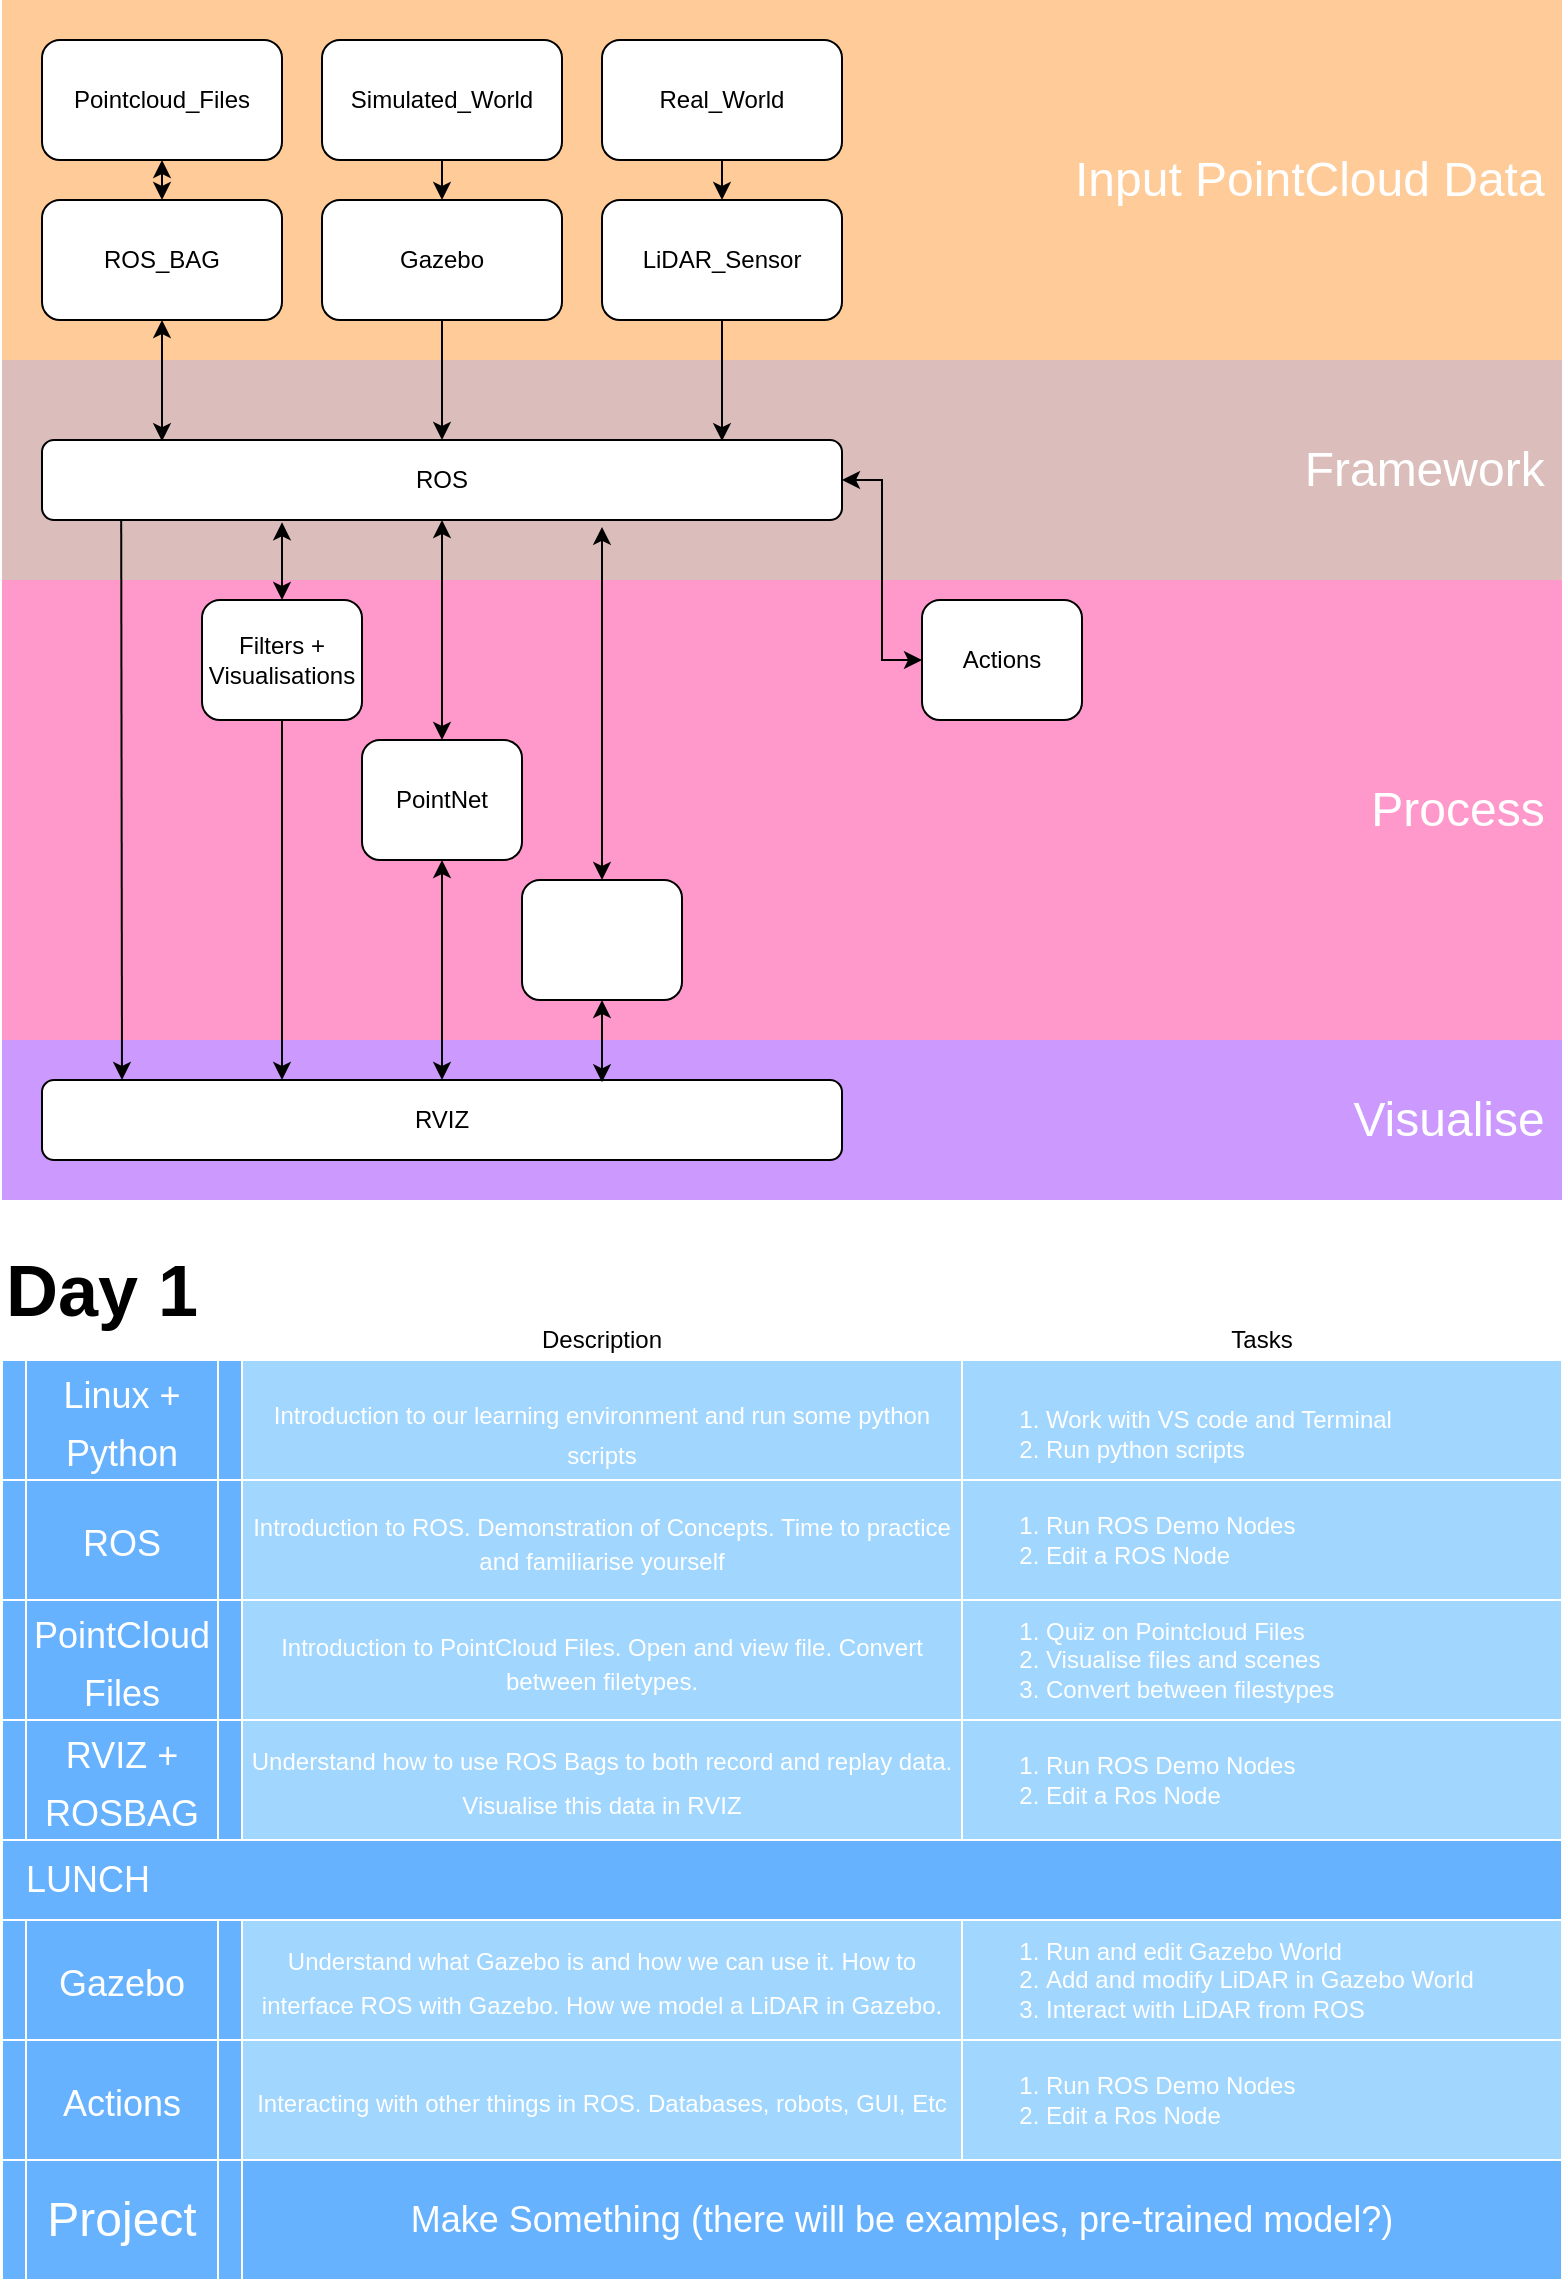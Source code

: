 <mxfile version="16.5.6" type="github" pages="4">
  <diagram id="i4b2GIvNFPZ8uAqkHKhB" name="Day_1">
    <mxGraphModel dx="1414" dy="812" grid="1" gridSize="10" guides="1" tooltips="1" connect="1" arrows="1" fold="1" page="1" pageScale="1" pageWidth="827" pageHeight="1169" math="0" shadow="0">
      <root>
        <mxCell id="0" />
        <mxCell id="1" parent="0" />
        <mxCell id="8uf51YdMV8shFqCPs5ik-42" value="&lt;div style=&quot;font-size: 24px&quot; align=&quot;right&quot;&gt;&lt;font style=&quot;font-size: 24px&quot; color=&quot;#FFFFFF&quot;&gt;Process&amp;nbsp; &lt;br&gt;&lt;/font&gt;&lt;/div&gt;" style="rounded=1;whiteSpace=wrap;html=1;fillColor=#FF99CC;strokeColor=none;arcSize=0;align=right;gradientColor=none;" parent="1" vertex="1">
          <mxGeometry x="20" y="310" width="780" height="230" as="geometry" />
        </mxCell>
        <mxCell id="8uf51YdMV8shFqCPs5ik-41" value="&lt;div style=&quot;font-size: 24px&quot; align=&quot;right&quot;&gt;&lt;font style=&quot;font-size: 24px&quot; color=&quot;#FFFFFF&quot;&gt;Framework&amp;nbsp; &lt;br&gt;&lt;/font&gt;&lt;/div&gt;" style="rounded=1;whiteSpace=wrap;html=1;fillColor=#DBBEBB;strokeColor=none;arcSize=0;align=right;" parent="1" vertex="1">
          <mxGeometry x="20" y="200" width="780" height="110" as="geometry" />
        </mxCell>
        <mxCell id="8uf51YdMV8shFqCPs5ik-40" value="&lt;div style=&quot;font-size: 24px&quot; align=&quot;right&quot;&gt;&lt;font style=&quot;font-size: 24px&quot;&gt;Visualise&amp;nbsp; &lt;br&gt;&lt;/font&gt;&lt;/div&gt;" style="rounded=1;whiteSpace=wrap;html=1;fillColor=#CC99FF;strokeColor=none;arcSize=0;align=right;fontColor=#ffffff;" parent="1" vertex="1">
          <mxGeometry x="20" y="540" width="780" height="80" as="geometry" />
        </mxCell>
        <mxCell id="8uf51YdMV8shFqCPs5ik-39" value="&lt;div style=&quot;font-size: 24px&quot; align=&quot;right&quot;&gt;&lt;font style=&quot;font-size: 24px&quot; color=&quot;#FFFFFF&quot;&gt;Input PointCloud Data&amp;nbsp; &lt;br&gt;&lt;/font&gt;&lt;/div&gt;" style="rounded=1;whiteSpace=wrap;html=1;fillColor=#FFCC99;strokeColor=none;arcSize=0;align=right;" parent="1" vertex="1">
          <mxGeometry x="20" y="20" width="780" height="180" as="geometry" />
        </mxCell>
        <mxCell id="8uf51YdMV8shFqCPs5ik-1" value="Gazebo" style="rounded=1;whiteSpace=wrap;html=1;" parent="1" vertex="1">
          <mxGeometry x="180" y="120" width="120" height="60" as="geometry" />
        </mxCell>
        <mxCell id="8uf51YdMV8shFqCPs5ik-2" value="LiDAR_Sensor" style="rounded=1;whiteSpace=wrap;html=1;" parent="1" vertex="1">
          <mxGeometry x="320" y="120" width="120" height="60" as="geometry" />
        </mxCell>
        <mxCell id="8uf51YdMV8shFqCPs5ik-3" value="ROS" style="rounded=1;whiteSpace=wrap;html=1;" parent="1" vertex="1">
          <mxGeometry x="40" y="240" width="400" height="40" as="geometry" />
        </mxCell>
        <mxCell id="8uf51YdMV8shFqCPs5ik-4" value="RVIZ" style="rounded=1;whiteSpace=wrap;html=1;" parent="1" vertex="1">
          <mxGeometry x="40" y="560" width="400" height="40" as="geometry" />
        </mxCell>
        <mxCell id="8uf51YdMV8shFqCPs5ik-5" value="ROS_BAG" style="rounded=1;whiteSpace=wrap;html=1;" parent="1" vertex="1">
          <mxGeometry x="40" y="120" width="120" height="60" as="geometry" />
        </mxCell>
        <mxCell id="8uf51YdMV8shFqCPs5ik-8" value="" style="edgeStyle=segmentEdgeStyle;endArrow=classic;html=1;rounded=0;exitX=0.5;exitY=1;exitDx=0;exitDy=0;entryX=0.151;entryY=0.015;entryDx=0;entryDy=0;startArrow=classic;startFill=1;entryPerimeter=0;" parent="1" source="8uf51YdMV8shFqCPs5ik-5" target="8uf51YdMV8shFqCPs5ik-3" edge="1">
          <mxGeometry width="50" height="50" relative="1" as="geometry">
            <mxPoint x="410" y="260" as="sourcePoint" />
            <mxPoint x="460" y="210" as="targetPoint" />
            <Array as="points">
              <mxPoint x="100" y="241" />
            </Array>
          </mxGeometry>
        </mxCell>
        <mxCell id="8uf51YdMV8shFqCPs5ik-9" value="" style="edgeStyle=segmentEdgeStyle;endArrow=classic;html=1;rounded=0;exitX=0.5;exitY=1;exitDx=0;exitDy=0;entryX=0.85;entryY=0.014;entryDx=0;entryDy=0;entryPerimeter=0;" parent="1" source="8uf51YdMV8shFqCPs5ik-2" target="8uf51YdMV8shFqCPs5ik-3" edge="1">
          <mxGeometry width="50" height="50" relative="1" as="geometry">
            <mxPoint x="310" y="160" as="sourcePoint" />
            <mxPoint x="330" y="250" as="targetPoint" />
            <Array as="points">
              <mxPoint x="380" y="200" />
              <mxPoint x="380" y="200" />
            </Array>
          </mxGeometry>
        </mxCell>
        <mxCell id="8uf51YdMV8shFqCPs5ik-11" value="Real_World" style="rounded=1;whiteSpace=wrap;html=1;" parent="1" vertex="1">
          <mxGeometry x="320" y="40" width="120" height="60" as="geometry" />
        </mxCell>
        <mxCell id="8uf51YdMV8shFqCPs5ik-12" value="" style="endArrow=classic;html=1;rounded=0;exitX=0.5;exitY=1;exitDx=0;exitDy=0;entryX=0.5;entryY=0;entryDx=0;entryDy=0;" parent="1" source="8uf51YdMV8shFqCPs5ik-11" target="8uf51YdMV8shFqCPs5ik-2" edge="1">
          <mxGeometry width="50" height="50" relative="1" as="geometry">
            <mxPoint x="390" y="260" as="sourcePoint" />
            <mxPoint x="440" y="210" as="targetPoint" />
          </mxGeometry>
        </mxCell>
        <mxCell id="8uf51YdMV8shFqCPs5ik-13" value="Simulated_World" style="rounded=1;whiteSpace=wrap;html=1;" parent="1" vertex="1">
          <mxGeometry x="180" y="40" width="120" height="60" as="geometry" />
        </mxCell>
        <mxCell id="8uf51YdMV8shFqCPs5ik-14" value="" style="endArrow=classic;html=1;rounded=0;exitX=0.5;exitY=1;exitDx=0;exitDy=0;entryX=0.5;entryY=0;entryDx=0;entryDy=0;" parent="1" source="8uf51YdMV8shFqCPs5ik-13" target="8uf51YdMV8shFqCPs5ik-1" edge="1">
          <mxGeometry width="50" height="50" relative="1" as="geometry">
            <mxPoint x="410" y="110" as="sourcePoint" />
            <mxPoint x="410" y="130" as="targetPoint" />
          </mxGeometry>
        </mxCell>
        <mxCell id="8uf51YdMV8shFqCPs5ik-16" value="Pointcloud_Files" style="rounded=1;whiteSpace=wrap;html=1;" parent="1" vertex="1">
          <mxGeometry x="40" y="40" width="120" height="60" as="geometry" />
        </mxCell>
        <mxCell id="8uf51YdMV8shFqCPs5ik-17" value="" style="endArrow=classic;html=1;rounded=0;startArrow=classic;startFill=1;entryX=0.5;entryY=1;entryDx=0;entryDy=0;" parent="1" target="8uf51YdMV8shFqCPs5ik-16" edge="1">
          <mxGeometry width="50" height="50" relative="1" as="geometry">
            <mxPoint x="100" y="120" as="sourcePoint" />
            <mxPoint x="40" y="260" as="targetPoint" />
          </mxGeometry>
        </mxCell>
        <mxCell id="8uf51YdMV8shFqCPs5ik-18" value="" style="edgeStyle=segmentEdgeStyle;endArrow=classic;html=1;rounded=0;entryX=0.1;entryY=0;entryDx=0;entryDy=0;entryPerimeter=0;exitX=0.099;exitY=0.989;exitDx=0;exitDy=0;exitPerimeter=0;" parent="1" source="8uf51YdMV8shFqCPs5ik-3" target="8uf51YdMV8shFqCPs5ik-4" edge="1">
          <mxGeometry width="50" height="50" relative="1" as="geometry">
            <mxPoint x="90" y="281" as="sourcePoint" />
            <mxPoint x="330" y="250" as="targetPoint" />
            <Array as="points" />
          </mxGeometry>
        </mxCell>
        <mxCell id="8uf51YdMV8shFqCPs5ik-19" value="Filters + Visualisations" style="rounded=1;whiteSpace=wrap;html=1;" parent="1" vertex="1">
          <mxGeometry x="120" y="320" width="80" height="60" as="geometry" />
        </mxCell>
        <mxCell id="8uf51YdMV8shFqCPs5ik-30" value="" style="edgeStyle=orthogonalEdgeStyle;rounded=0;orthogonalLoop=1;jettySize=auto;html=1;startArrow=classic;startFill=1;entryX=0.5;entryY=1;entryDx=0;entryDy=0;" parent="1" source="8uf51YdMV8shFqCPs5ik-20" target="8uf51YdMV8shFqCPs5ik-3" edge="1">
          <mxGeometry relative="1" as="geometry">
            <mxPoint x="240" y="300" as="targetPoint" />
          </mxGeometry>
        </mxCell>
        <mxCell id="8uf51YdMV8shFqCPs5ik-32" style="edgeStyle=orthogonalEdgeStyle;rounded=0;orthogonalLoop=1;jettySize=auto;html=1;entryX=0.5;entryY=0;entryDx=0;entryDy=0;startArrow=classic;startFill=1;" parent="1" source="8uf51YdMV8shFqCPs5ik-20" target="8uf51YdMV8shFqCPs5ik-4" edge="1">
          <mxGeometry relative="1" as="geometry" />
        </mxCell>
        <mxCell id="8uf51YdMV8shFqCPs5ik-20" value="PointNet" style="rounded=1;whiteSpace=wrap;html=1;" parent="1" vertex="1">
          <mxGeometry x="200" y="390" width="80" height="60" as="geometry" />
        </mxCell>
        <mxCell id="8uf51YdMV8shFqCPs5ik-31" style="edgeStyle=orthogonalEdgeStyle;rounded=0;orthogonalLoop=1;jettySize=auto;html=1;entryX=0.7;entryY=1.086;entryDx=0;entryDy=0;entryPerimeter=0;startArrow=classic;startFill=1;" parent="1" source="8uf51YdMV8shFqCPs5ik-21" target="8uf51YdMV8shFqCPs5ik-3" edge="1">
          <mxGeometry relative="1" as="geometry" />
        </mxCell>
        <mxCell id="8uf51YdMV8shFqCPs5ik-34" style="edgeStyle=orthogonalEdgeStyle;rounded=0;orthogonalLoop=1;jettySize=auto;html=1;entryX=0.7;entryY=0.029;entryDx=0;entryDy=0;entryPerimeter=0;startArrow=classic;startFill=1;" parent="1" source="8uf51YdMV8shFqCPs5ik-21" target="8uf51YdMV8shFqCPs5ik-4" edge="1">
          <mxGeometry relative="1" as="geometry" />
        </mxCell>
        <mxCell id="8uf51YdMV8shFqCPs5ik-21" value="" style="rounded=1;whiteSpace=wrap;html=1;" parent="1" vertex="1">
          <mxGeometry x="280" y="460" width="80" height="60" as="geometry" />
        </mxCell>
        <mxCell id="8uf51YdMV8shFqCPs5ik-22" value="" style="endArrow=classic;html=1;rounded=0;entryX=0.5;entryY=0;entryDx=0;entryDy=0;" parent="1" source="8uf51YdMV8shFqCPs5ik-1" target="8uf51YdMV8shFqCPs5ik-3" edge="1">
          <mxGeometry width="50" height="50" relative="1" as="geometry">
            <mxPoint x="239.76" y="180" as="sourcePoint" />
            <mxPoint x="239.76" y="200" as="targetPoint" />
          </mxGeometry>
        </mxCell>
        <mxCell id="8uf51YdMV8shFqCPs5ik-43" style="edgeStyle=orthogonalEdgeStyle;rounded=0;orthogonalLoop=1;jettySize=auto;html=1;entryX=1;entryY=0.5;entryDx=0;entryDy=0;fontSize=24;fontColor=#FFFFFF;startArrow=classic;startFill=1;" parent="1" source="8uf51YdMV8shFqCPs5ik-23" target="8uf51YdMV8shFqCPs5ik-3" edge="1">
          <mxGeometry relative="1" as="geometry" />
        </mxCell>
        <mxCell id="8uf51YdMV8shFqCPs5ik-23" value="Actions" style="rounded=1;whiteSpace=wrap;html=1;" parent="1" vertex="1">
          <mxGeometry x="480" y="320" width="80" height="60" as="geometry" />
        </mxCell>
        <mxCell id="8uf51YdMV8shFqCPs5ik-25" value="" style="endArrow=classic;startArrow=classic;html=1;rounded=0;exitX=0.5;exitY=0;exitDx=0;exitDy=0;entryX=0.3;entryY=1.029;entryDx=0;entryDy=0;entryPerimeter=0;" parent="1" source="8uf51YdMV8shFqCPs5ik-19" target="8uf51YdMV8shFqCPs5ik-3" edge="1">
          <mxGeometry width="50" height="50" relative="1" as="geometry">
            <mxPoint x="310" y="420" as="sourcePoint" />
            <mxPoint x="360" y="370" as="targetPoint" />
          </mxGeometry>
        </mxCell>
        <mxCell id="8uf51YdMV8shFqCPs5ik-26" value="" style="endArrow=classic;html=1;rounded=0;exitX=0.5;exitY=1;exitDx=0;exitDy=0;entryX=0.3;entryY=0;entryDx=0;entryDy=0;entryPerimeter=0;" parent="1" source="8uf51YdMV8shFqCPs5ik-19" target="8uf51YdMV8shFqCPs5ik-4" edge="1">
          <mxGeometry width="50" height="50" relative="1" as="geometry">
            <mxPoint x="310" y="420" as="sourcePoint" />
            <mxPoint x="360" y="370" as="targetPoint" />
          </mxGeometry>
        </mxCell>
        <mxCell id="8uf51YdMV8shFqCPs5ik-46" value="&lt;font style=&quot;font-size: 18px&quot;&gt;ROS&lt;/font&gt;" style="shape=process;whiteSpace=wrap;html=1;backgroundOutline=1;fontSize=24;fontColor=#FFFFFF;fillColor=#66B2FF;gradientColor=none;strokeColor=#FFFFFF;" parent="1" vertex="1">
          <mxGeometry x="20" y="760" width="120" height="60" as="geometry" />
        </mxCell>
        <mxCell id="8uf51YdMV8shFqCPs5ik-47" value="&lt;font style=&quot;font-size: 18px&quot;&gt;PointCloud Files&lt;/font&gt;" style="shape=process;whiteSpace=wrap;html=1;backgroundOutline=1;fontSize=24;fontColor=#FFFFFF;fillColor=#66B2FF;gradientColor=none;strokeColor=#FFFFFF;" parent="1" vertex="1">
          <mxGeometry x="20" y="820" width="120" height="60" as="geometry" />
        </mxCell>
        <mxCell id="8uf51YdMV8shFqCPs5ik-49" value="&lt;font style=&quot;font-size: 18px&quot;&gt;RVIZ + ROSBAG&lt;br&gt;&lt;/font&gt;" style="shape=process;whiteSpace=wrap;html=1;backgroundOutline=1;fontSize=24;fontColor=#FFFFFF;fillColor=#66B2FF;gradientColor=none;strokeColor=#FFFFFF;" parent="1" vertex="1">
          <mxGeometry x="20" y="880" width="120" height="60" as="geometry" />
        </mxCell>
        <mxCell id="8uf51YdMV8shFqCPs5ik-51" value="&lt;font style=&quot;font-size: 18px&quot;&gt;Gazebo&lt;/font&gt;" style="shape=process;whiteSpace=wrap;html=1;backgroundOutline=1;fontSize=24;fontColor=#FFFFFF;fillColor=#66B2FF;gradientColor=none;strokeColor=#FFFFFF;" parent="1" vertex="1">
          <mxGeometry x="20" y="980" width="120" height="60" as="geometry" />
        </mxCell>
        <mxCell id="8uf51YdMV8shFqCPs5ik-55" value="&lt;font style=&quot;font-size: 18px&quot;&gt;Linux + Python&lt;br&gt;&lt;/font&gt;" style="shape=process;whiteSpace=wrap;html=1;backgroundOutline=1;fontSize=24;fontColor=#FFFFFF;fillColor=#66B2FF;gradientColor=none;strokeColor=#FFFFFF;" parent="1" vertex="1">
          <mxGeometry x="20" y="700" width="120" height="60" as="geometry" />
        </mxCell>
        <mxCell id="8uf51YdMV8shFqCPs5ik-56" value="" style="rounded=0;whiteSpace=wrap;html=1;fontSize=18;fontColor=#FFFFFF;fillColor=#A1D6FF;gradientColor=none;strokeColor=#FFFFFF;" parent="1" vertex="1">
          <mxGeometry x="140" y="700" width="360" height="60" as="geometry" />
        </mxCell>
        <mxCell id="8uf51YdMV8shFqCPs5ik-57" value="Project" style="shape=process;whiteSpace=wrap;html=1;backgroundOutline=1;fontSize=24;fontColor=#FFFFFF;fillColor=#66B2FF;gradientColor=none;strokeColor=#FFFFFF;" parent="1" vertex="1">
          <mxGeometry x="20" y="1100" width="120" height="60" as="geometry" />
        </mxCell>
        <mxCell id="8uf51YdMV8shFqCPs5ik-58" value="Make Something (there will be examples, pre-trained model?)" style="rounded=0;whiteSpace=wrap;html=1;fontSize=18;fontColor=#FFFFFF;fillColor=#66B2FF;gradientColor=none;strokeColor=#FFFFFF;" parent="1" vertex="1">
          <mxGeometry x="140" y="1100" width="660" height="60" as="geometry" />
        </mxCell>
        <mxCell id="8uf51YdMV8shFqCPs5ik-61" value="&lt;div style=&quot;font-size: 12px&quot; align=&quot;left&quot;&gt;&lt;br&gt;&lt;ol&gt;&lt;li&gt;&lt;font style=&quot;font-size: 12px&quot;&gt;Work with VS code and Terminal&lt;br&gt;&lt;/font&gt;&lt;/li&gt;&lt;li&gt;&lt;div&gt;&lt;font style=&quot;font-size: 12px&quot;&gt;Run python scripts&lt;/font&gt;&lt;/div&gt;&lt;/li&gt;&lt;/ol&gt;&lt;/div&gt;" style="rounded=0;whiteSpace=wrap;html=1;fontSize=18;fontColor=#FFFFFF;fillColor=#A1D6FF;gradientColor=none;strokeColor=#FFFFFF;align=left;" parent="1" vertex="1">
          <mxGeometry x="500" y="700" width="300" height="60" as="geometry" />
        </mxCell>
        <mxCell id="8uf51YdMV8shFqCPs5ik-63" value="&lt;p style=&quot;line-height: 0.9&quot;&gt;&lt;font style=&quot;font-size: 12px&quot;&gt;Introduction to ROS. Demonstration of Concepts. Time to practice and familiarise yourself &lt;br&gt;&lt;/font&gt;&lt;/p&gt;" style="rounded=0;whiteSpace=wrap;html=1;fontSize=18;fontColor=#FFFFFF;fillColor=#A1D6FF;gradientColor=none;strokeColor=#FFFFFF;" parent="1" vertex="1">
          <mxGeometry x="140" y="760" width="360" height="60" as="geometry" />
        </mxCell>
        <mxCell id="8uf51YdMV8shFqCPs5ik-64" value="&lt;div style=&quot;font-size: 12px&quot; align=&quot;left&quot;&gt;&lt;ol&gt;&lt;li&gt;&lt;font style=&quot;font-size: 12px&quot;&gt;Run ROS Demo Nodes&lt;/font&gt;&lt;/li&gt;&lt;li&gt;&lt;font style=&quot;font-size: 12px&quot;&gt;Edit a ROS Node&lt;br&gt;&lt;/font&gt;&lt;/li&gt;&lt;/ol&gt;&lt;/div&gt;" style="rounded=0;whiteSpace=wrap;html=1;fontSize=18;fontColor=#FFFFFF;fillColor=#A1D6FF;gradientColor=none;strokeColor=#FFFFFF;align=left;" parent="1" vertex="1">
          <mxGeometry x="500" y="760" width="300" height="60" as="geometry" />
        </mxCell>
        <mxCell id="8uf51YdMV8shFqCPs5ik-66" value="&lt;div style=&quot;font-size: 36px&quot; align=&quot;left&quot;&gt;&lt;b&gt;&lt;font style=&quot;font-size: 36px&quot;&gt;Day 1&lt;br&gt;&lt;/font&gt;&lt;/b&gt;&lt;/div&gt;" style="rounded=1;whiteSpace=wrap;html=1;strokeColor=none;align=left;" parent="1" vertex="1">
          <mxGeometry x="20" y="640" width="780" height="50" as="geometry" />
        </mxCell>
        <mxCell id="8uf51YdMV8shFqCPs5ik-67" value="&lt;p style=&quot;line-height: 0.5&quot;&gt;&lt;font style=&quot;font-size: 12px&quot; color=&quot;#FFFFFF&quot;&gt;Introduction to our learning environment and run some python scripts&lt;/font&gt;&lt;/p&gt;" style="text;html=1;strokeColor=none;fillColor=none;align=center;verticalAlign=middle;whiteSpace=wrap;rounded=0;fontSize=36;fontColor=#000000;" parent="1" vertex="1">
          <mxGeometry x="140" y="700" width="360" height="60" as="geometry" />
        </mxCell>
        <mxCell id="8uf51YdMV8shFqCPs5ik-68" value="&lt;div align=&quot;center&quot;&gt;Description&lt;/div&gt;" style="rounded=1;whiteSpace=wrap;html=1;strokeColor=none;align=center;" parent="1" vertex="1">
          <mxGeometry x="140" y="680" width="360" height="20" as="geometry" />
        </mxCell>
        <mxCell id="8uf51YdMV8shFqCPs5ik-69" value="Tasks" style="rounded=1;whiteSpace=wrap;html=1;strokeColor=none;align=center;" parent="1" vertex="1">
          <mxGeometry x="500" y="680" width="300" height="20" as="geometry" />
        </mxCell>
        <mxCell id="8uf51YdMV8shFqCPs5ik-70" value="&lt;p style=&quot;line-height: 0.9&quot;&gt;&lt;font style=&quot;font-size: 12px&quot;&gt;Introduction to PointCloud Files. Open and view file. Convert between filetypes.&lt;br&gt;&lt;/font&gt;&lt;/p&gt;" style="rounded=0;whiteSpace=wrap;html=1;fontSize=18;fontColor=#FFFFFF;fillColor=#A1D6FF;gradientColor=none;strokeColor=#FFFFFF;" parent="1" vertex="1">
          <mxGeometry x="140" y="820" width="360" height="60" as="geometry" />
        </mxCell>
        <mxCell id="8uf51YdMV8shFqCPs5ik-71" value="&lt;ol style=&quot;font-size: 12px&quot;&gt;&lt;li&gt;Quiz on Pointcloud Files&lt;font style=&quot;font-size: 12px&quot;&gt;&lt;br&gt;&lt;/font&gt;&lt;/li&gt;&lt;li&gt;&lt;font style=&quot;font-size: 12px&quot;&gt;Visualise files and scenes&lt;/font&gt;&lt;/li&gt;&lt;li&gt;Convert between filestypes&lt;/li&gt;&lt;/ol&gt;" style="rounded=0;whiteSpace=wrap;html=1;fontSize=18;fontColor=#FFFFFF;fillColor=#A1D6FF;gradientColor=none;strokeColor=#FFFFFF;align=left;" parent="1" vertex="1">
          <mxGeometry x="500" y="820" width="300" height="60" as="geometry" />
        </mxCell>
        <mxCell id="8uf51YdMV8shFqCPs5ik-72" value="&lt;font style=&quot;font-size: 12px&quot;&gt;Understand how to use ROS Bags to both record and replay data. Visualise this data in RVIZ&lt;br&gt;&lt;/font&gt;" style="rounded=0;whiteSpace=wrap;html=1;fontSize=18;fontColor=#FFFFFF;fillColor=#A1D6FF;gradientColor=none;strokeColor=#FFFFFF;" parent="1" vertex="1">
          <mxGeometry x="140" y="880" width="360" height="60" as="geometry" />
        </mxCell>
        <mxCell id="8uf51YdMV8shFqCPs5ik-73" value="&lt;div style=&quot;font-size: 12px&quot; align=&quot;left&quot;&gt;&lt;ol&gt;&lt;li&gt;&lt;font style=&quot;font-size: 12px&quot;&gt;Run ROS Demo Nodes&lt;/font&gt;&lt;/li&gt;&lt;li&gt;&lt;font style=&quot;font-size: 12px&quot;&gt;Edit a Ros Node&lt;br&gt;&lt;/font&gt;&lt;/li&gt;&lt;/ol&gt;&lt;/div&gt;" style="rounded=0;whiteSpace=wrap;html=1;fontSize=18;fontColor=#FFFFFF;fillColor=#A1D6FF;gradientColor=none;strokeColor=#FFFFFF;align=left;" parent="1" vertex="1">
          <mxGeometry x="500" y="880" width="300" height="60" as="geometry" />
        </mxCell>
        <mxCell id="8uf51YdMV8shFqCPs5ik-74" value="&lt;font style=&quot;font-size: 12px&quot;&gt;Understand what Gazebo is and how we can use it. How to interface ROS with Gazebo. How we model a LiDAR in Gazebo.&lt;/font&gt;" style="rounded=0;whiteSpace=wrap;html=1;fontSize=18;fontColor=#FFFFFF;fillColor=#A1D6FF;gradientColor=none;strokeColor=#FFFFFF;" parent="1" vertex="1">
          <mxGeometry x="140" y="980" width="360" height="60" as="geometry" />
        </mxCell>
        <mxCell id="8uf51YdMV8shFqCPs5ik-75" value="&lt;div style=&quot;font-size: 12px&quot; align=&quot;left&quot;&gt;&lt;ol&gt;&lt;li&gt;&lt;font style=&quot;font-size: 12px&quot;&gt;Run and edit Gazebo World&lt;br&gt;&lt;/font&gt;&lt;/li&gt;&lt;li&gt;&lt;font style=&quot;font-size: 12px&quot;&gt;Add and modify LiDAR in Gazebo World&lt;/font&gt;&lt;/li&gt;&lt;li&gt;&lt;font style=&quot;font-size: 12px&quot;&gt;Interact with LiDAR from ROS&lt;br&gt;&lt;/font&gt;&lt;/li&gt;&lt;/ol&gt;&lt;/div&gt;" style="rounded=0;whiteSpace=wrap;html=1;fontSize=18;fontColor=#FFFFFF;fillColor=#A1D6FF;gradientColor=none;strokeColor=#FFFFFF;align=left;" parent="1" vertex="1">
          <mxGeometry x="500" y="980" width="300" height="60" as="geometry" />
        </mxCell>
        <mxCell id="8uf51YdMV8shFqCPs5ik-76" value="&lt;font style=&quot;font-size: 18px&quot;&gt;Actions&lt;/font&gt;" style="shape=process;whiteSpace=wrap;html=1;backgroundOutline=1;fontSize=24;fontColor=#FFFFFF;fillColor=#66B2FF;gradientColor=none;strokeColor=#FFFFFF;" parent="1" vertex="1">
          <mxGeometry x="20" y="1040" width="120" height="60" as="geometry" />
        </mxCell>
        <mxCell id="8uf51YdMV8shFqCPs5ik-77" value="&lt;font style=&quot;font-size: 12px&quot;&gt;Interacting with other things in ROS. Databases, robots, GUI, Etc&lt;/font&gt;" style="rounded=0;whiteSpace=wrap;html=1;fontSize=18;fontColor=#FFFFFF;fillColor=#A1D6FF;gradientColor=none;strokeColor=#FFFFFF;" parent="1" vertex="1">
          <mxGeometry x="140" y="1040" width="360" height="60" as="geometry" />
        </mxCell>
        <mxCell id="8uf51YdMV8shFqCPs5ik-78" value="&lt;div style=&quot;font-size: 12px&quot; align=&quot;left&quot;&gt;&lt;ol&gt;&lt;li&gt;&lt;font style=&quot;font-size: 12px&quot;&gt;Run ROS Demo Nodes&lt;/font&gt;&lt;/li&gt;&lt;li&gt;&lt;font style=&quot;font-size: 12px&quot;&gt;Edit a Ros Node&lt;br&gt;&lt;/font&gt;&lt;/li&gt;&lt;/ol&gt;&lt;/div&gt;" style="rounded=0;whiteSpace=wrap;html=1;fontSize=18;fontColor=#FFFFFF;fillColor=#A1D6FF;gradientColor=none;strokeColor=#FFFFFF;align=left;" parent="1" vertex="1">
          <mxGeometry x="500" y="1040" width="300" height="60" as="geometry" />
        </mxCell>
        <mxCell id="8uf51YdMV8shFqCPs5ik-80" value="&amp;nbsp; LUNCH" style="rounded=0;whiteSpace=wrap;html=1;fontSize=18;fontColor=#FFFFFF;fillColor=#66B2FF;gradientColor=none;strokeColor=#FFFFFF;align=left;" parent="1" vertex="1">
          <mxGeometry x="20" y="940" width="780" height="40" as="geometry" />
        </mxCell>
      </root>
    </mxGraphModel>
  </diagram>
  <diagram id="ZahPZL3ch7Fa3S_3fA_Q" name="Day_2">
    <mxGraphModel dx="1422" dy="905" grid="1" gridSize="10" guides="1" tooltips="1" connect="1" arrows="1" fold="1" page="1" pageScale="1" pageWidth="827" pageHeight="1169" math="0" shadow="0">
      <root>
        <mxCell id="noMDyQk_eTensu_5yYvp-0" />
        <mxCell id="noMDyQk_eTensu_5yYvp-1" parent="noMDyQk_eTensu_5yYvp-0" />
        <mxCell id="liaxdnHP4bsJDzJQAd7m-0" value="&lt;div style=&quot;font-size: 24px&quot; align=&quot;right&quot;&gt;&lt;font style=&quot;font-size: 24px&quot; color=&quot;#FFFFFF&quot;&gt;Process&amp;nbsp; &lt;br&gt;&lt;/font&gt;&lt;/div&gt;" style="rounded=1;whiteSpace=wrap;html=1;fillColor=#FF99CC;strokeColor=none;arcSize=0;align=right;gradientColor=none;" parent="noMDyQk_eTensu_5yYvp-1" vertex="1">
          <mxGeometry x="20" y="310" width="780" height="230" as="geometry" />
        </mxCell>
        <mxCell id="liaxdnHP4bsJDzJQAd7m-1" value="&lt;div style=&quot;font-size: 24px&quot; align=&quot;right&quot;&gt;&lt;font style=&quot;font-size: 24px&quot; color=&quot;#FFFFFF&quot;&gt;Framework&amp;nbsp; &lt;br&gt;&lt;/font&gt;&lt;/div&gt;" style="rounded=1;whiteSpace=wrap;html=1;fillColor=#DBBEBB;strokeColor=none;arcSize=0;align=right;" parent="noMDyQk_eTensu_5yYvp-1" vertex="1">
          <mxGeometry x="20" y="200" width="780" height="110" as="geometry" />
        </mxCell>
        <mxCell id="liaxdnHP4bsJDzJQAd7m-2" value="&lt;div style=&quot;font-size: 24px&quot; align=&quot;right&quot;&gt;&lt;font style=&quot;font-size: 24px&quot;&gt;Visualise&amp;nbsp; &lt;br&gt;&lt;/font&gt;&lt;/div&gt;" style="rounded=1;whiteSpace=wrap;html=1;fillColor=#CC99FF;strokeColor=none;arcSize=0;align=right;fontColor=#ffffff;" parent="noMDyQk_eTensu_5yYvp-1" vertex="1">
          <mxGeometry x="20" y="540" width="780" height="80" as="geometry" />
        </mxCell>
        <mxCell id="liaxdnHP4bsJDzJQAd7m-3" value="&lt;div style=&quot;font-size: 24px&quot; align=&quot;right&quot;&gt;&lt;font style=&quot;font-size: 24px&quot; color=&quot;#FFFFFF&quot;&gt;Input PointCloud Data&amp;nbsp; &lt;br&gt;&lt;/font&gt;&lt;/div&gt;" style="rounded=1;whiteSpace=wrap;html=1;fillColor=#FFCC99;strokeColor=none;arcSize=0;align=right;" parent="noMDyQk_eTensu_5yYvp-1" vertex="1">
          <mxGeometry x="20" y="20" width="780" height="180" as="geometry" />
        </mxCell>
        <mxCell id="liaxdnHP4bsJDzJQAd7m-4" value="Gazebo" style="rounded=1;whiteSpace=wrap;html=1;" parent="noMDyQk_eTensu_5yYvp-1" vertex="1">
          <mxGeometry x="180" y="120" width="120" height="60" as="geometry" />
        </mxCell>
        <mxCell id="liaxdnHP4bsJDzJQAd7m-5" value="LiDAR_Sensor" style="rounded=1;whiteSpace=wrap;html=1;" parent="noMDyQk_eTensu_5yYvp-1" vertex="1">
          <mxGeometry x="320" y="120" width="120" height="60" as="geometry" />
        </mxCell>
        <mxCell id="liaxdnHP4bsJDzJQAd7m-6" value="ROS" style="rounded=1;whiteSpace=wrap;html=1;" parent="noMDyQk_eTensu_5yYvp-1" vertex="1">
          <mxGeometry x="40" y="240" width="400" height="40" as="geometry" />
        </mxCell>
        <mxCell id="liaxdnHP4bsJDzJQAd7m-7" value="RVIZ" style="rounded=1;whiteSpace=wrap;html=1;" parent="noMDyQk_eTensu_5yYvp-1" vertex="1">
          <mxGeometry x="40" y="560" width="400" height="40" as="geometry" />
        </mxCell>
        <mxCell id="liaxdnHP4bsJDzJQAd7m-8" value="ROS_BAG" style="rounded=1;whiteSpace=wrap;html=1;" parent="noMDyQk_eTensu_5yYvp-1" vertex="1">
          <mxGeometry x="40" y="120" width="120" height="60" as="geometry" />
        </mxCell>
        <mxCell id="liaxdnHP4bsJDzJQAd7m-9" value="" style="edgeStyle=segmentEdgeStyle;endArrow=classic;html=1;rounded=0;exitX=0.5;exitY=1;exitDx=0;exitDy=0;entryX=0.151;entryY=0.015;entryDx=0;entryDy=0;startArrow=classic;startFill=1;entryPerimeter=0;" parent="noMDyQk_eTensu_5yYvp-1" source="liaxdnHP4bsJDzJQAd7m-8" target="liaxdnHP4bsJDzJQAd7m-6" edge="1">
          <mxGeometry width="50" height="50" relative="1" as="geometry">
            <mxPoint x="410" y="260" as="sourcePoint" />
            <mxPoint x="460" y="210" as="targetPoint" />
            <Array as="points">
              <mxPoint x="100" y="241" />
            </Array>
          </mxGeometry>
        </mxCell>
        <mxCell id="liaxdnHP4bsJDzJQAd7m-10" value="" style="edgeStyle=segmentEdgeStyle;endArrow=classic;html=1;rounded=0;exitX=0.5;exitY=1;exitDx=0;exitDy=0;entryX=0.85;entryY=0.014;entryDx=0;entryDy=0;entryPerimeter=0;" parent="noMDyQk_eTensu_5yYvp-1" source="liaxdnHP4bsJDzJQAd7m-5" target="liaxdnHP4bsJDzJQAd7m-6" edge="1">
          <mxGeometry width="50" height="50" relative="1" as="geometry">
            <mxPoint x="310" y="160" as="sourcePoint" />
            <mxPoint x="330" y="250" as="targetPoint" />
            <Array as="points">
              <mxPoint x="380" y="200" />
              <mxPoint x="380" y="200" />
            </Array>
          </mxGeometry>
        </mxCell>
        <mxCell id="liaxdnHP4bsJDzJQAd7m-11" value="Real_World" style="rounded=1;whiteSpace=wrap;html=1;" parent="noMDyQk_eTensu_5yYvp-1" vertex="1">
          <mxGeometry x="320" y="40" width="120" height="60" as="geometry" />
        </mxCell>
        <mxCell id="liaxdnHP4bsJDzJQAd7m-12" value="" style="endArrow=classic;html=1;rounded=0;exitX=0.5;exitY=1;exitDx=0;exitDy=0;entryX=0.5;entryY=0;entryDx=0;entryDy=0;" parent="noMDyQk_eTensu_5yYvp-1" source="liaxdnHP4bsJDzJQAd7m-11" target="liaxdnHP4bsJDzJQAd7m-5" edge="1">
          <mxGeometry width="50" height="50" relative="1" as="geometry">
            <mxPoint x="390" y="260" as="sourcePoint" />
            <mxPoint x="440" y="210" as="targetPoint" />
          </mxGeometry>
        </mxCell>
        <mxCell id="liaxdnHP4bsJDzJQAd7m-13" value="Simulated_World" style="rounded=1;whiteSpace=wrap;html=1;" parent="noMDyQk_eTensu_5yYvp-1" vertex="1">
          <mxGeometry x="180" y="40" width="120" height="60" as="geometry" />
        </mxCell>
        <mxCell id="liaxdnHP4bsJDzJQAd7m-14" value="" style="endArrow=classic;html=1;rounded=0;exitX=0.5;exitY=1;exitDx=0;exitDy=0;entryX=0.5;entryY=0;entryDx=0;entryDy=0;" parent="noMDyQk_eTensu_5yYvp-1" source="liaxdnHP4bsJDzJQAd7m-13" target="liaxdnHP4bsJDzJQAd7m-4" edge="1">
          <mxGeometry width="50" height="50" relative="1" as="geometry">
            <mxPoint x="410" y="110" as="sourcePoint" />
            <mxPoint x="410" y="130" as="targetPoint" />
          </mxGeometry>
        </mxCell>
        <mxCell id="liaxdnHP4bsJDzJQAd7m-15" value="Pointcloud_Files" style="rounded=1;whiteSpace=wrap;html=1;" parent="noMDyQk_eTensu_5yYvp-1" vertex="1">
          <mxGeometry x="40" y="40" width="120" height="60" as="geometry" />
        </mxCell>
        <mxCell id="liaxdnHP4bsJDzJQAd7m-16" value="" style="endArrow=classic;html=1;rounded=0;startArrow=classic;startFill=1;entryX=0.5;entryY=1;entryDx=0;entryDy=0;" parent="noMDyQk_eTensu_5yYvp-1" target="liaxdnHP4bsJDzJQAd7m-15" edge="1">
          <mxGeometry width="50" height="50" relative="1" as="geometry">
            <mxPoint x="100" y="120" as="sourcePoint" />
            <mxPoint x="40" y="260" as="targetPoint" />
          </mxGeometry>
        </mxCell>
        <mxCell id="liaxdnHP4bsJDzJQAd7m-17" value="" style="edgeStyle=segmentEdgeStyle;endArrow=classic;html=1;rounded=0;entryX=0.1;entryY=0;entryDx=0;entryDy=0;entryPerimeter=0;exitX=0.099;exitY=0.989;exitDx=0;exitDy=0;exitPerimeter=0;" parent="noMDyQk_eTensu_5yYvp-1" source="liaxdnHP4bsJDzJQAd7m-6" target="liaxdnHP4bsJDzJQAd7m-7" edge="1">
          <mxGeometry width="50" height="50" relative="1" as="geometry">
            <mxPoint x="90" y="281" as="sourcePoint" />
            <mxPoint x="330" y="250" as="targetPoint" />
            <Array as="points" />
          </mxGeometry>
        </mxCell>
        <mxCell id="liaxdnHP4bsJDzJQAd7m-18" value="Open3D" style="rounded=1;whiteSpace=wrap;html=1;" parent="noMDyQk_eTensu_5yYvp-1" vertex="1">
          <mxGeometry x="120" y="320" width="80" height="60" as="geometry" />
        </mxCell>
        <mxCell id="liaxdnHP4bsJDzJQAd7m-19" value="" style="edgeStyle=orthogonalEdgeStyle;rounded=0;orthogonalLoop=1;jettySize=auto;html=1;startArrow=classic;startFill=1;entryX=0.5;entryY=1;entryDx=0;entryDy=0;" parent="noMDyQk_eTensu_5yYvp-1" source="liaxdnHP4bsJDzJQAd7m-21" target="liaxdnHP4bsJDzJQAd7m-6" edge="1">
          <mxGeometry relative="1" as="geometry">
            <mxPoint x="240" y="300" as="targetPoint" />
          </mxGeometry>
        </mxCell>
        <mxCell id="liaxdnHP4bsJDzJQAd7m-20" style="edgeStyle=orthogonalEdgeStyle;rounded=0;orthogonalLoop=1;jettySize=auto;html=1;entryX=0.5;entryY=0;entryDx=0;entryDy=0;startArrow=none;startFill=0;" parent="noMDyQk_eTensu_5yYvp-1" source="liaxdnHP4bsJDzJQAd7m-21" target="liaxdnHP4bsJDzJQAd7m-7" edge="1">
          <mxGeometry relative="1" as="geometry" />
        </mxCell>
        <mxCell id="liaxdnHP4bsJDzJQAd7m-21" value="PointNet" style="rounded=1;whiteSpace=wrap;html=1;" parent="noMDyQk_eTensu_5yYvp-1" vertex="1">
          <mxGeometry x="200" y="390" width="80" height="60" as="geometry" />
        </mxCell>
        <mxCell id="liaxdnHP4bsJDzJQAd7m-22" style="edgeStyle=orthogonalEdgeStyle;rounded=0;orthogonalLoop=1;jettySize=auto;html=1;entryX=0.7;entryY=1.086;entryDx=0;entryDy=0;entryPerimeter=0;startArrow=classic;startFill=1;" parent="noMDyQk_eTensu_5yYvp-1" source="liaxdnHP4bsJDzJQAd7m-24" target="liaxdnHP4bsJDzJQAd7m-6" edge="1">
          <mxGeometry relative="1" as="geometry" />
        </mxCell>
        <mxCell id="liaxdnHP4bsJDzJQAd7m-23" style="edgeStyle=orthogonalEdgeStyle;rounded=0;orthogonalLoop=1;jettySize=auto;html=1;entryX=0.7;entryY=0.029;entryDx=0;entryDy=0;entryPerimeter=0;startArrow=none;startFill=0;" parent="noMDyQk_eTensu_5yYvp-1" source="liaxdnHP4bsJDzJQAd7m-24" target="liaxdnHP4bsJDzJQAd7m-7" edge="1">
          <mxGeometry relative="1" as="geometry" />
        </mxCell>
        <mxCell id="liaxdnHP4bsJDzJQAd7m-24" value="Filtering" style="rounded=1;whiteSpace=wrap;html=1;" parent="noMDyQk_eTensu_5yYvp-1" vertex="1">
          <mxGeometry x="280" y="460" width="80" height="60" as="geometry" />
        </mxCell>
        <mxCell id="liaxdnHP4bsJDzJQAd7m-25" value="" style="endArrow=classic;html=1;rounded=0;entryX=0.5;entryY=0;entryDx=0;entryDy=0;" parent="noMDyQk_eTensu_5yYvp-1" source="liaxdnHP4bsJDzJQAd7m-4" target="liaxdnHP4bsJDzJQAd7m-6" edge="1">
          <mxGeometry width="50" height="50" relative="1" as="geometry">
            <mxPoint x="239.76" y="180" as="sourcePoint" />
            <mxPoint x="239.76" y="200" as="targetPoint" />
          </mxGeometry>
        </mxCell>
        <mxCell id="liaxdnHP4bsJDzJQAd7m-26" style="edgeStyle=orthogonalEdgeStyle;rounded=0;orthogonalLoop=1;jettySize=auto;html=1;entryX=1;entryY=0.5;entryDx=0;entryDy=0;fontSize=24;fontColor=#FFFFFF;startArrow=classic;startFill=1;" parent="noMDyQk_eTensu_5yYvp-1" source="liaxdnHP4bsJDzJQAd7m-27" target="liaxdnHP4bsJDzJQAd7m-6" edge="1">
          <mxGeometry relative="1" as="geometry" />
        </mxCell>
        <mxCell id="liaxdnHP4bsJDzJQAd7m-27" value="Actions" style="rounded=1;whiteSpace=wrap;html=1;" parent="noMDyQk_eTensu_5yYvp-1" vertex="1">
          <mxGeometry x="480" y="320" width="80" height="60" as="geometry" />
        </mxCell>
        <mxCell id="liaxdnHP4bsJDzJQAd7m-28" value="" style="endArrow=classic;startArrow=classic;html=1;rounded=0;exitX=0.5;exitY=0;exitDx=0;exitDy=0;entryX=0.3;entryY=1.029;entryDx=0;entryDy=0;entryPerimeter=0;" parent="noMDyQk_eTensu_5yYvp-1" source="liaxdnHP4bsJDzJQAd7m-18" target="liaxdnHP4bsJDzJQAd7m-6" edge="1">
          <mxGeometry width="50" height="50" relative="1" as="geometry">
            <mxPoint x="310" y="420" as="sourcePoint" />
            <mxPoint x="360" y="370" as="targetPoint" />
          </mxGeometry>
        </mxCell>
        <mxCell id="liaxdnHP4bsJDzJQAd7m-29" value="" style="endArrow=classic;html=1;rounded=0;exitX=0.5;exitY=1;exitDx=0;exitDy=0;entryX=0.3;entryY=0;entryDx=0;entryDy=0;entryPerimeter=0;" parent="noMDyQk_eTensu_5yYvp-1" source="liaxdnHP4bsJDzJQAd7m-18" target="liaxdnHP4bsJDzJQAd7m-7" edge="1">
          <mxGeometry width="50" height="50" relative="1" as="geometry">
            <mxPoint x="310" y="420" as="sourcePoint" />
            <mxPoint x="360" y="370" as="targetPoint" />
          </mxGeometry>
        </mxCell>
        <mxCell id="liaxdnHP4bsJDzJQAd7m-30" value="&lt;font style=&quot;font-size: 18px&quot;&gt;Filtering&lt;/font&gt;" style="shape=process;whiteSpace=wrap;html=1;backgroundOutline=1;fontSize=24;fontColor=#FFFFFF;fillColor=#66B2FF;gradientColor=none;strokeColor=#FFFFFF;" parent="noMDyQk_eTensu_5yYvp-1" vertex="1">
          <mxGeometry x="20" y="760" width="120" height="60" as="geometry" />
        </mxCell>
        <mxCell id="liaxdnHP4bsJDzJQAd7m-31" value="&lt;font style=&quot;font-size: 18px&quot;&gt;Segment-ation&lt;/font&gt;" style="shape=process;whiteSpace=wrap;html=1;backgroundOutline=1;fontSize=24;fontColor=#FFFFFF;fillColor=#66B2FF;gradientColor=none;strokeColor=#FFFFFF;" parent="noMDyQk_eTensu_5yYvp-1" vertex="1">
          <mxGeometry x="20" y="820" width="120" height="60" as="geometry" />
        </mxCell>
        <mxCell id="liaxdnHP4bsJDzJQAd7m-32" value="&lt;font style=&quot;font-size: 16px&quot;&gt;Object Recognition&lt;font style=&quot;font-size: 16px&quot;&gt;&lt;br&gt;&lt;/font&gt;&lt;/font&gt;" style="shape=process;whiteSpace=wrap;html=1;backgroundOutline=1;fontSize=24;fontColor=#FFFFFF;fillColor=#66B2FF;gradientColor=none;strokeColor=#FFFFFF;" parent="noMDyQk_eTensu_5yYvp-1" vertex="1">
          <mxGeometry x="20" y="880" width="120" height="60" as="geometry" />
        </mxCell>
        <mxCell id="liaxdnHP4bsJDzJQAd7m-34" value="&lt;font style=&quot;font-size: 18px&quot;&gt;Open3d&lt;/font&gt;" style="shape=process;whiteSpace=wrap;html=1;backgroundOutline=1;fontSize=24;fontColor=#FFFFFF;fillColor=#66B2FF;gradientColor=none;strokeColor=#FFFFFF;" parent="noMDyQk_eTensu_5yYvp-1" vertex="1">
          <mxGeometry x="20" y="700" width="120" height="60" as="geometry" />
        </mxCell>
        <mxCell id="liaxdnHP4bsJDzJQAd7m-35" value="" style="rounded=0;whiteSpace=wrap;html=1;fontSize=18;fontColor=#FFFFFF;fillColor=#A1D6FF;gradientColor=none;strokeColor=#FFFFFF;" parent="noMDyQk_eTensu_5yYvp-1" vertex="1">
          <mxGeometry x="140" y="700" width="360" height="60" as="geometry" />
        </mxCell>
        <mxCell id="liaxdnHP4bsJDzJQAd7m-36" value="Project" style="shape=process;whiteSpace=wrap;html=1;backgroundOutline=1;fontSize=24;fontColor=#FFFFFF;fillColor=#66B2FF;gradientColor=none;strokeColor=#FFFFFF;" parent="noMDyQk_eTensu_5yYvp-1" vertex="1">
          <mxGeometry x="20" y="980" width="120" height="60" as="geometry" />
        </mxCell>
        <mxCell id="liaxdnHP4bsJDzJQAd7m-37" value="Make Something (Smart City) " style="rounded=0;whiteSpace=wrap;html=1;fontSize=18;fontColor=#FFFFFF;fillColor=#A1D6FF;gradientColor=none;strokeColor=#FFFFFF;" parent="noMDyQk_eTensu_5yYvp-1" vertex="1">
          <mxGeometry x="140" y="980" width="660" height="60" as="geometry" />
        </mxCell>
        <mxCell id="liaxdnHP4bsJDzJQAd7m-38" value="&lt;div style=&quot;font-size: 12px&quot; align=&quot;left&quot;&gt;&lt;br&gt;&lt;ol&gt;&lt;li&gt;&lt;font style=&quot;font-size: 12px&quot;&gt;Work with VS code and Terminal&lt;br&gt;&lt;/font&gt;&lt;/li&gt;&lt;li&gt;&lt;div&gt;&lt;font style=&quot;font-size: 12px&quot;&gt;Run python scripts&lt;/font&gt;&lt;/div&gt;&lt;/li&gt;&lt;/ol&gt;&lt;/div&gt;" style="rounded=0;whiteSpace=wrap;html=1;fontSize=18;fontColor=#FFFFFF;fillColor=#A1D6FF;gradientColor=none;strokeColor=#FFFFFF;align=left;" parent="noMDyQk_eTensu_5yYvp-1" vertex="1">
          <mxGeometry x="500" y="700" width="300" height="60" as="geometry" />
        </mxCell>
        <mxCell id="liaxdnHP4bsJDzJQAd7m-39" value="&lt;p style=&quot;line-height: 0.9&quot;&gt;&lt;font style=&quot;font-size: 12px&quot;&gt;Introduction to ROS. Demonstration of Concepts. Time to practice and familiarise yourself &lt;br&gt;&lt;/font&gt;&lt;/p&gt;" style="rounded=0;whiteSpace=wrap;html=1;fontSize=18;fontColor=#FFFFFF;fillColor=#A1D6FF;gradientColor=none;strokeColor=#FFFFFF;" parent="noMDyQk_eTensu_5yYvp-1" vertex="1">
          <mxGeometry x="140" y="760" width="360" height="60" as="geometry" />
        </mxCell>
        <mxCell id="liaxdnHP4bsJDzJQAd7m-40" value="&lt;div style=&quot;font-size: 12px&quot; align=&quot;left&quot;&gt;&lt;ol&gt;&lt;li&gt;&lt;font style=&quot;font-size: 12px&quot;&gt;Run ROS Demo Nodes&lt;/font&gt;&lt;/li&gt;&lt;li&gt;&lt;font style=&quot;font-size: 12px&quot;&gt;Edit a ROS Node&lt;br&gt;&lt;/font&gt;&lt;/li&gt;&lt;/ol&gt;&lt;/div&gt;" style="rounded=0;whiteSpace=wrap;html=1;fontSize=18;fontColor=#FFFFFF;fillColor=#A1D6FF;gradientColor=none;strokeColor=#FFFFFF;align=left;" parent="noMDyQk_eTensu_5yYvp-1" vertex="1">
          <mxGeometry x="500" y="760" width="300" height="60" as="geometry" />
        </mxCell>
        <mxCell id="liaxdnHP4bsJDzJQAd7m-41" value="&lt;div style=&quot;font-size: 36px&quot; align=&quot;left&quot;&gt;&lt;b&gt;&lt;font style=&quot;font-size: 36px&quot;&gt;Day 2&lt;/font&gt;&lt;/b&gt;&lt;/div&gt;" style="rounded=1;whiteSpace=wrap;html=1;strokeColor=none;align=left;" parent="noMDyQk_eTensu_5yYvp-1" vertex="1">
          <mxGeometry x="20" y="640" width="780" height="50" as="geometry" />
        </mxCell>
        <mxCell id="liaxdnHP4bsJDzJQAd7m-42" value="&lt;p style=&quot;line-height: 0.5&quot;&gt;&lt;font style=&quot;font-size: 12px&quot; color=&quot;#FFFFFF&quot;&gt;Introduction to our learning environment and run some python scripts&lt;/font&gt;&lt;/p&gt;" style="text;html=1;strokeColor=none;fillColor=none;align=center;verticalAlign=middle;whiteSpace=wrap;rounded=0;fontSize=36;fontColor=#000000;" parent="noMDyQk_eTensu_5yYvp-1" vertex="1">
          <mxGeometry x="140" y="700" width="360" height="60" as="geometry" />
        </mxCell>
        <mxCell id="liaxdnHP4bsJDzJQAd7m-43" value="&lt;div align=&quot;center&quot;&gt;Description&lt;/div&gt;" style="rounded=1;whiteSpace=wrap;html=1;strokeColor=none;align=center;" parent="noMDyQk_eTensu_5yYvp-1" vertex="1">
          <mxGeometry x="140" y="680" width="360" height="20" as="geometry" />
        </mxCell>
        <mxCell id="liaxdnHP4bsJDzJQAd7m-44" value="Tasks" style="rounded=1;whiteSpace=wrap;html=1;strokeColor=none;align=center;" parent="noMDyQk_eTensu_5yYvp-1" vertex="1">
          <mxGeometry x="500" y="680" width="300" height="20" as="geometry" />
        </mxCell>
        <mxCell id="liaxdnHP4bsJDzJQAd7m-45" value="&lt;p style=&quot;line-height: 0.9&quot;&gt;&lt;font style=&quot;font-size: 12px&quot;&gt;Introduction to PointCloud Files. Open and view file. Convert between filetypes.&lt;br&gt;&lt;/font&gt;&lt;/p&gt;" style="rounded=0;whiteSpace=wrap;html=1;fontSize=18;fontColor=#FFFFFF;fillColor=#A1D6FF;gradientColor=none;strokeColor=#FFFFFF;" parent="noMDyQk_eTensu_5yYvp-1" vertex="1">
          <mxGeometry x="140" y="820" width="360" height="60" as="geometry" />
        </mxCell>
        <mxCell id="liaxdnHP4bsJDzJQAd7m-46" value="&lt;ol style=&quot;font-size: 12px&quot;&gt;&lt;li&gt;Quiz on Pointcloud Files&lt;font style=&quot;font-size: 12px&quot;&gt;&lt;br&gt;&lt;/font&gt;&lt;/li&gt;&lt;li&gt;&lt;font style=&quot;font-size: 12px&quot;&gt;Visualise files and scenes&lt;/font&gt;&lt;/li&gt;&lt;li&gt;Convert between filestypes&lt;/li&gt;&lt;/ol&gt;" style="rounded=0;whiteSpace=wrap;html=1;fontSize=18;fontColor=#FFFFFF;fillColor=#A1D6FF;gradientColor=none;strokeColor=#FFFFFF;align=left;" parent="noMDyQk_eTensu_5yYvp-1" vertex="1">
          <mxGeometry x="500" y="820" width="300" height="60" as="geometry" />
        </mxCell>
        <mxCell id="liaxdnHP4bsJDzJQAd7m-47" value="&lt;font style=&quot;font-size: 12px&quot;&gt;Understand how to use ROS Bags to both record and replay data. Visualise this data in RVIZ&lt;br&gt;&lt;/font&gt;" style="rounded=0;whiteSpace=wrap;html=1;fontSize=18;fontColor=#FFFFFF;fillColor=#A1D6FF;gradientColor=none;strokeColor=#FFFFFF;" parent="noMDyQk_eTensu_5yYvp-1" vertex="1">
          <mxGeometry x="140" y="880" width="360" height="60" as="geometry" />
        </mxCell>
        <mxCell id="liaxdnHP4bsJDzJQAd7m-48" value="&lt;div style=&quot;font-size: 12px&quot; align=&quot;left&quot;&gt;&lt;ol&gt;&lt;li&gt;&lt;font style=&quot;font-size: 12px&quot;&gt;Run ROS Demo Nodes&lt;/font&gt;&lt;/li&gt;&lt;li&gt;&lt;font style=&quot;font-size: 12px&quot;&gt;Edit a Ros Node&lt;br&gt;&lt;/font&gt;&lt;/li&gt;&lt;/ol&gt;&lt;/div&gt;" style="rounded=0;whiteSpace=wrap;html=1;fontSize=18;fontColor=#FFFFFF;fillColor=#A1D6FF;gradientColor=none;strokeColor=#FFFFFF;align=left;" parent="noMDyQk_eTensu_5yYvp-1" vertex="1">
          <mxGeometry x="500" y="880" width="300" height="60" as="geometry" />
        </mxCell>
        <mxCell id="liaxdnHP4bsJDzJQAd7m-54" value="&amp;nbsp; LUNCH" style="rounded=0;whiteSpace=wrap;html=1;fontSize=18;fontColor=#FFFFFF;fillColor=#66B2FF;gradientColor=none;strokeColor=#FFFFFF;align=left;" parent="noMDyQk_eTensu_5yYvp-1" vertex="1">
          <mxGeometry x="20" y="940" width="780" height="40" as="geometry" />
        </mxCell>
        <mxCell id="liaxdnHP4bsJDzJQAd7m-55" value="&lt;font style=&quot;font-size: 16px&quot;&gt;Presentation&lt;/font&gt;" style="shape=process;whiteSpace=wrap;html=1;backgroundOutline=1;fontSize=24;fontColor=#FFFFFF;fillColor=#66B2FF;gradientColor=none;strokeColor=#FFFFFF;" parent="noMDyQk_eTensu_5yYvp-1" vertex="1">
          <mxGeometry x="20" y="1040" width="120" height="60" as="geometry" />
        </mxCell>
        <mxCell id="liaxdnHP4bsJDzJQAd7m-56" value="Show us what you made" style="rounded=0;whiteSpace=wrap;html=1;fontSize=18;fontColor=#FFFFFF;fillColor=#A1D6FF;gradientColor=none;strokeColor=#FFFFFF;" parent="noMDyQk_eTensu_5yYvp-1" vertex="1">
          <mxGeometry x="140" y="1040" width="660" height="60" as="geometry" />
        </mxCell>
      </root>
    </mxGraphModel>
  </diagram>
  <diagram id="7iKuwGhI_XB_ejaw6C9u" name="1.1_Linux_Python">
    <mxGraphModel dx="1422" dy="905" grid="1" gridSize="10" guides="1" tooltips="1" connect="1" arrows="1" fold="1" page="1" pageScale="1" pageWidth="827" pageHeight="1169" math="0" shadow="0">
      <root>
        <mxCell id="7kSWusJikNgaYiSeJsim-0" />
        <mxCell id="7kSWusJikNgaYiSeJsim-1" parent="7kSWusJikNgaYiSeJsim-0" />
        <mxCell id="UeSPv5KlDwazfsDjhE0S-0" value="&lt;div style=&quot;font-size: 24px&quot; align=&quot;right&quot;&gt;&lt;font style=&quot;font-size: 24px&quot; color=&quot;#FFFFFF&quot;&gt;Process&amp;nbsp; &lt;br&gt;&lt;/font&gt;&lt;/div&gt;" style="rounded=1;whiteSpace=wrap;html=1;fillColor=#FF99CC;strokeColor=none;arcSize=0;align=right;gradientColor=none;" vertex="1" parent="7kSWusJikNgaYiSeJsim-1">
          <mxGeometry x="20" y="310" width="780" height="230" as="geometry" />
        </mxCell>
        <mxCell id="UeSPv5KlDwazfsDjhE0S-1" value="&lt;div style=&quot;font-size: 24px&quot; align=&quot;right&quot;&gt;&lt;font style=&quot;font-size: 24px&quot; color=&quot;#FFFFFF&quot;&gt;Framework&amp;nbsp; &lt;br&gt;&lt;/font&gt;&lt;/div&gt;" style="rounded=1;whiteSpace=wrap;html=1;fillColor=#DBBEBB;strokeColor=none;arcSize=0;align=right;" vertex="1" parent="7kSWusJikNgaYiSeJsim-1">
          <mxGeometry x="20" y="200" width="780" height="110" as="geometry" />
        </mxCell>
        <mxCell id="UeSPv5KlDwazfsDjhE0S-2" value="&lt;div style=&quot;font-size: 24px&quot; align=&quot;right&quot;&gt;&lt;font style=&quot;font-size: 24px&quot;&gt;Visualise&amp;nbsp; &lt;br&gt;&lt;/font&gt;&lt;/div&gt;" style="rounded=1;whiteSpace=wrap;html=1;fillColor=#CC99FF;strokeColor=none;arcSize=0;align=right;fontColor=#ffffff;" vertex="1" parent="7kSWusJikNgaYiSeJsim-1">
          <mxGeometry x="20" y="540" width="780" height="80" as="geometry" />
        </mxCell>
        <mxCell id="UeSPv5KlDwazfsDjhE0S-3" value="&lt;div style=&quot;font-size: 24px&quot; align=&quot;right&quot;&gt;&lt;font style=&quot;font-size: 24px&quot; color=&quot;#FFFFFF&quot;&gt;Input PointCloud Data&amp;nbsp; &lt;br&gt;&lt;/font&gt;&lt;/div&gt;" style="rounded=1;whiteSpace=wrap;html=1;fillColor=#FFCC99;strokeColor=none;arcSize=0;align=right;" vertex="1" parent="7kSWusJikNgaYiSeJsim-1">
          <mxGeometry x="20" y="20" width="780" height="180" as="geometry" />
        </mxCell>
        <mxCell id="UeSPv5KlDwazfsDjhE0S-4" value="Gazebo" style="rounded=1;whiteSpace=wrap;html=1;fillColor=#999999;strokeColor=#314354;fontColor=#CCCCCC;" vertex="1" parent="7kSWusJikNgaYiSeJsim-1">
          <mxGeometry x="180" y="120" width="120" height="60" as="geometry" />
        </mxCell>
        <mxCell id="UeSPv5KlDwazfsDjhE0S-5" value="LiDAR_Sensor" style="rounded=1;whiteSpace=wrap;html=1;fillColor=#999999;strokeColor=#314354;fontColor=#CCCCCC;" vertex="1" parent="7kSWusJikNgaYiSeJsim-1">
          <mxGeometry x="320" y="120" width="120" height="60" as="geometry" />
        </mxCell>
        <mxCell id="UeSPv5KlDwazfsDjhE0S-6" value="ROS" style="rounded=1;whiteSpace=wrap;html=1;fillColor=#999999;strokeColor=#314354;fontColor=#CCCCCC;" vertex="1" parent="7kSWusJikNgaYiSeJsim-1">
          <mxGeometry x="40" y="240" width="400" height="40" as="geometry" />
        </mxCell>
        <mxCell id="UeSPv5KlDwazfsDjhE0S-7" value="RVIZ" style="rounded=1;whiteSpace=wrap;html=1;fillColor=#999999;strokeColor=#314354;fontColor=#CCCCCC;" vertex="1" parent="7kSWusJikNgaYiSeJsim-1">
          <mxGeometry x="40" y="560" width="400" height="40" as="geometry" />
        </mxCell>
        <mxCell id="UeSPv5KlDwazfsDjhE0S-8" value="ROS_BAG" style="rounded=1;whiteSpace=wrap;html=1;fillColor=#999999;strokeColor=#314354;fontColor=#CCCCCC;" vertex="1" parent="7kSWusJikNgaYiSeJsim-1">
          <mxGeometry x="40" y="120" width="120" height="60" as="geometry" />
        </mxCell>
        <mxCell id="UeSPv5KlDwazfsDjhE0S-9" value="" style="edgeStyle=segmentEdgeStyle;endArrow=classic;html=1;rounded=0;exitX=0.5;exitY=1;exitDx=0;exitDy=0;entryX=0.151;entryY=0.015;entryDx=0;entryDy=0;startArrow=classic;startFill=1;entryPerimeter=0;" edge="1" parent="7kSWusJikNgaYiSeJsim-1" source="UeSPv5KlDwazfsDjhE0S-8" target="UeSPv5KlDwazfsDjhE0S-6">
          <mxGeometry width="50" height="50" relative="1" as="geometry">
            <mxPoint x="410" y="260" as="sourcePoint" />
            <mxPoint x="460" y="210" as="targetPoint" />
            <Array as="points">
              <mxPoint x="100" y="241" />
            </Array>
          </mxGeometry>
        </mxCell>
        <mxCell id="UeSPv5KlDwazfsDjhE0S-10" value="" style="edgeStyle=segmentEdgeStyle;endArrow=classic;html=1;rounded=0;exitX=0.5;exitY=1;exitDx=0;exitDy=0;entryX=0.85;entryY=0.014;entryDx=0;entryDy=0;entryPerimeter=0;" edge="1" parent="7kSWusJikNgaYiSeJsim-1" source="UeSPv5KlDwazfsDjhE0S-5" target="UeSPv5KlDwazfsDjhE0S-6">
          <mxGeometry width="50" height="50" relative="1" as="geometry">
            <mxPoint x="310" y="160" as="sourcePoint" />
            <mxPoint x="330" y="250" as="targetPoint" />
            <Array as="points">
              <mxPoint x="380" y="200" />
              <mxPoint x="380" y="200" />
            </Array>
          </mxGeometry>
        </mxCell>
        <mxCell id="UeSPv5KlDwazfsDjhE0S-11" value="Real_World" style="rounded=1;whiteSpace=wrap;html=1;fillColor=#999999;strokeColor=#314354;fontColor=#CCCCCC;" vertex="1" parent="7kSWusJikNgaYiSeJsim-1">
          <mxGeometry x="320" y="40" width="120" height="60" as="geometry" />
        </mxCell>
        <mxCell id="UeSPv5KlDwazfsDjhE0S-12" value="" style="endArrow=classic;html=1;rounded=0;exitX=0.5;exitY=1;exitDx=0;exitDy=0;entryX=0.5;entryY=0;entryDx=0;entryDy=0;" edge="1" parent="7kSWusJikNgaYiSeJsim-1" source="UeSPv5KlDwazfsDjhE0S-11" target="UeSPv5KlDwazfsDjhE0S-5">
          <mxGeometry width="50" height="50" relative="1" as="geometry">
            <mxPoint x="390" y="260" as="sourcePoint" />
            <mxPoint x="440" y="210" as="targetPoint" />
          </mxGeometry>
        </mxCell>
        <mxCell id="UeSPv5KlDwazfsDjhE0S-13" value="Simulated_World" style="rounded=1;whiteSpace=wrap;html=1;fillColor=#999999;strokeColor=#314354;fontColor=#CCCCCC;" vertex="1" parent="7kSWusJikNgaYiSeJsim-1">
          <mxGeometry x="180" y="40" width="120" height="60" as="geometry" />
        </mxCell>
        <mxCell id="UeSPv5KlDwazfsDjhE0S-14" value="" style="endArrow=classic;html=1;rounded=0;exitX=0.5;exitY=1;exitDx=0;exitDy=0;entryX=0.5;entryY=0;entryDx=0;entryDy=0;" edge="1" parent="7kSWusJikNgaYiSeJsim-1" source="UeSPv5KlDwazfsDjhE0S-13" target="UeSPv5KlDwazfsDjhE0S-4">
          <mxGeometry width="50" height="50" relative="1" as="geometry">
            <mxPoint x="410" y="110" as="sourcePoint" />
            <mxPoint x="410" y="130" as="targetPoint" />
          </mxGeometry>
        </mxCell>
        <mxCell id="UeSPv5KlDwazfsDjhE0S-15" value="Pointcloud_Files" style="rounded=1;whiteSpace=wrap;html=1;fillColor=#999999;strokeColor=#314354;fontColor=#CCCCCC;" vertex="1" parent="7kSWusJikNgaYiSeJsim-1">
          <mxGeometry x="40" y="40" width="120" height="60" as="geometry" />
        </mxCell>
        <mxCell id="UeSPv5KlDwazfsDjhE0S-16" value="" style="endArrow=classic;html=1;rounded=0;startArrow=classic;startFill=1;entryX=0.5;entryY=1;entryDx=0;entryDy=0;" edge="1" parent="7kSWusJikNgaYiSeJsim-1" target="UeSPv5KlDwazfsDjhE0S-15">
          <mxGeometry width="50" height="50" relative="1" as="geometry">
            <mxPoint x="100" y="120" as="sourcePoint" />
            <mxPoint x="40" y="260" as="targetPoint" />
          </mxGeometry>
        </mxCell>
        <mxCell id="UeSPv5KlDwazfsDjhE0S-17" value="" style="edgeStyle=segmentEdgeStyle;endArrow=classic;html=1;rounded=0;entryX=0.1;entryY=0;entryDx=0;entryDy=0;entryPerimeter=0;exitX=0.099;exitY=0.989;exitDx=0;exitDy=0;exitPerimeter=0;" edge="1" parent="7kSWusJikNgaYiSeJsim-1" source="UeSPv5KlDwazfsDjhE0S-6" target="UeSPv5KlDwazfsDjhE0S-7">
          <mxGeometry width="50" height="50" relative="1" as="geometry">
            <mxPoint x="90" y="281" as="sourcePoint" />
            <mxPoint x="330" y="250" as="targetPoint" />
            <Array as="points" />
          </mxGeometry>
        </mxCell>
        <mxCell id="UeSPv5KlDwazfsDjhE0S-18" value="Open3D" style="rounded=1;whiteSpace=wrap;html=1;fillColor=#999999;strokeColor=#314354;fontColor=#CCCCCC;" vertex="1" parent="7kSWusJikNgaYiSeJsim-1">
          <mxGeometry x="120" y="320" width="80" height="60" as="geometry" />
        </mxCell>
        <mxCell id="UeSPv5KlDwazfsDjhE0S-19" value="" style="edgeStyle=orthogonalEdgeStyle;rounded=0;orthogonalLoop=1;jettySize=auto;html=1;startArrow=classic;startFill=1;entryX=0.5;entryY=1;entryDx=0;entryDy=0;" edge="1" parent="7kSWusJikNgaYiSeJsim-1" source="UeSPv5KlDwazfsDjhE0S-21" target="UeSPv5KlDwazfsDjhE0S-6">
          <mxGeometry relative="1" as="geometry">
            <mxPoint x="240" y="300" as="targetPoint" />
          </mxGeometry>
        </mxCell>
        <mxCell id="UeSPv5KlDwazfsDjhE0S-20" style="edgeStyle=orthogonalEdgeStyle;rounded=0;orthogonalLoop=1;jettySize=auto;html=1;entryX=0.5;entryY=0;entryDx=0;entryDy=0;startArrow=classic;startFill=1;" edge="1" parent="7kSWusJikNgaYiSeJsim-1" source="UeSPv5KlDwazfsDjhE0S-21" target="UeSPv5KlDwazfsDjhE0S-7">
          <mxGeometry relative="1" as="geometry" />
        </mxCell>
        <mxCell id="UeSPv5KlDwazfsDjhE0S-21" value="PointNet" style="rounded=1;whiteSpace=wrap;html=1;fillColor=#999999;strokeColor=#314354;fontColor=#CCCCCC;" vertex="1" parent="7kSWusJikNgaYiSeJsim-1">
          <mxGeometry x="200" y="390" width="80" height="60" as="geometry" />
        </mxCell>
        <mxCell id="UeSPv5KlDwazfsDjhE0S-22" style="edgeStyle=orthogonalEdgeStyle;rounded=0;orthogonalLoop=1;jettySize=auto;html=1;entryX=0.7;entryY=1.086;entryDx=0;entryDy=0;entryPerimeter=0;startArrow=classic;startFill=1;" edge="1" parent="7kSWusJikNgaYiSeJsim-1" source="UeSPv5KlDwazfsDjhE0S-24" target="UeSPv5KlDwazfsDjhE0S-6">
          <mxGeometry relative="1" as="geometry" />
        </mxCell>
        <mxCell id="UeSPv5KlDwazfsDjhE0S-23" style="edgeStyle=orthogonalEdgeStyle;rounded=0;orthogonalLoop=1;jettySize=auto;html=1;entryX=0.7;entryY=0.029;entryDx=0;entryDy=0;entryPerimeter=0;startArrow=classic;startFill=1;" edge="1" parent="7kSWusJikNgaYiSeJsim-1" source="UeSPv5KlDwazfsDjhE0S-24" target="UeSPv5KlDwazfsDjhE0S-7">
          <mxGeometry relative="1" as="geometry" />
        </mxCell>
        <mxCell id="UeSPv5KlDwazfsDjhE0S-24" value="" style="rounded=1;whiteSpace=wrap;html=1;fillColor=#999999;strokeColor=#314354;fontColor=#CCCCCC;" vertex="1" parent="7kSWusJikNgaYiSeJsim-1">
          <mxGeometry x="280" y="460" width="80" height="60" as="geometry" />
        </mxCell>
        <mxCell id="UeSPv5KlDwazfsDjhE0S-25" value="" style="endArrow=classic;html=1;rounded=0;entryX=0.5;entryY=0;entryDx=0;entryDy=0;" edge="1" parent="7kSWusJikNgaYiSeJsim-1" source="UeSPv5KlDwazfsDjhE0S-4" target="UeSPv5KlDwazfsDjhE0S-6">
          <mxGeometry width="50" height="50" relative="1" as="geometry">
            <mxPoint x="239.76" y="180" as="sourcePoint" />
            <mxPoint x="239.76" y="200" as="targetPoint" />
          </mxGeometry>
        </mxCell>
        <mxCell id="UeSPv5KlDwazfsDjhE0S-26" style="edgeStyle=orthogonalEdgeStyle;rounded=0;orthogonalLoop=1;jettySize=auto;html=1;entryX=1;entryY=0.5;entryDx=0;entryDy=0;fontSize=24;fontColor=#FFFFFF;startArrow=classic;startFill=1;" edge="1" parent="7kSWusJikNgaYiSeJsim-1" source="UeSPv5KlDwazfsDjhE0S-27" target="UeSPv5KlDwazfsDjhE0S-6">
          <mxGeometry relative="1" as="geometry" />
        </mxCell>
        <mxCell id="UeSPv5KlDwazfsDjhE0S-27" value="Actions" style="rounded=1;whiteSpace=wrap;html=1;fillColor=#999999;strokeColor=#314354;fontColor=#CCCCCC;" vertex="1" parent="7kSWusJikNgaYiSeJsim-1">
          <mxGeometry x="480" y="320" width="80" height="60" as="geometry" />
        </mxCell>
        <mxCell id="UeSPv5KlDwazfsDjhE0S-28" value="" style="endArrow=classic;startArrow=classic;html=1;rounded=0;exitX=0.5;exitY=0;exitDx=0;exitDy=0;entryX=0.3;entryY=1.029;entryDx=0;entryDy=0;entryPerimeter=0;" edge="1" parent="7kSWusJikNgaYiSeJsim-1" source="UeSPv5KlDwazfsDjhE0S-18" target="UeSPv5KlDwazfsDjhE0S-6">
          <mxGeometry width="50" height="50" relative="1" as="geometry">
            <mxPoint x="310" y="420" as="sourcePoint" />
            <mxPoint x="360" y="370" as="targetPoint" />
          </mxGeometry>
        </mxCell>
        <mxCell id="UeSPv5KlDwazfsDjhE0S-29" value="" style="endArrow=classic;html=1;rounded=0;exitX=0.5;exitY=1;exitDx=0;exitDy=0;entryX=0.3;entryY=0;entryDx=0;entryDy=0;entryPerimeter=0;" edge="1" parent="7kSWusJikNgaYiSeJsim-1" source="UeSPv5KlDwazfsDjhE0S-18" target="UeSPv5KlDwazfsDjhE0S-7">
          <mxGeometry width="50" height="50" relative="1" as="geometry">
            <mxPoint x="310" y="420" as="sourcePoint" />
            <mxPoint x="360" y="370" as="targetPoint" />
          </mxGeometry>
        </mxCell>
        <mxCell id="UeSPv5KlDwazfsDjhE0S-30" value="1" style="shape=process;whiteSpace=wrap;html=1;backgroundOutline=1;fontSize=24;fontColor=#FFFFFF;fillColor=#66B2FF;gradientColor=none;strokeColor=#FFFFFF;" vertex="1" parent="7kSWusJikNgaYiSeJsim-1">
          <mxGeometry x="20" y="760" width="120" height="60" as="geometry" />
        </mxCell>
        <mxCell id="UeSPv5KlDwazfsDjhE0S-31" value="2" style="shape=process;whiteSpace=wrap;html=1;backgroundOutline=1;fontSize=24;fontColor=#FFFFFF;fillColor=#66B2FF;gradientColor=none;strokeColor=#FFFFFF;" vertex="1" parent="7kSWusJikNgaYiSeJsim-1">
          <mxGeometry x="20" y="820" width="120" height="60" as="geometry" />
        </mxCell>
        <mxCell id="UeSPv5KlDwazfsDjhE0S-32" value="3" style="shape=process;whiteSpace=wrap;html=1;backgroundOutline=1;fontSize=24;fontColor=#FFFFFF;fillColor=#66B2FF;gradientColor=none;strokeColor=#FFFFFF;" vertex="1" parent="7kSWusJikNgaYiSeJsim-1">
          <mxGeometry x="20" y="880" width="120" height="60" as="geometry" />
        </mxCell>
        <mxCell id="UeSPv5KlDwazfsDjhE0S-33" value="4" style="shape=process;whiteSpace=wrap;html=1;backgroundOutline=1;fontSize=24;fontColor=#FFFFFF;fillColor=#66B2FF;gradientColor=none;strokeColor=#FFFFFF;" vertex="1" parent="7kSWusJikNgaYiSeJsim-1">
          <mxGeometry x="20" y="940" width="120" height="60" as="geometry" />
        </mxCell>
        <mxCell id="UeSPv5KlDwazfsDjhE0S-34" value="&lt;font style=&quot;font-size: 18px&quot;&gt;Linux + Python&lt;br&gt;&lt;/font&gt;" style="shape=process;whiteSpace=wrap;html=1;backgroundOutline=1;fontSize=24;fontColor=#FFFFFF;fillColor=#66B2FF;gradientColor=none;strokeColor=#FFFFFF;" vertex="1" parent="7kSWusJikNgaYiSeJsim-1">
          <mxGeometry x="20" y="700" width="120" height="60" as="geometry" />
        </mxCell>
        <mxCell id="UeSPv5KlDwazfsDjhE0S-35" value="" style="rounded=0;whiteSpace=wrap;html=1;fontSize=18;fontColor=#FFFFFF;fillColor=#A1D6FF;gradientColor=none;strokeColor=#FFFFFF;" vertex="1" parent="7kSWusJikNgaYiSeJsim-1">
          <mxGeometry x="140" y="700" width="360" height="60" as="geometry" />
        </mxCell>
        <mxCell id="UeSPv5KlDwazfsDjhE0S-38" value="&lt;div style=&quot;font-size: 12px&quot; align=&quot;left&quot;&gt;&lt;br&gt;&lt;ol&gt;&lt;li&gt;&lt;font style=&quot;font-size: 12px&quot;&gt;Work with VS code and Terminal&lt;br&gt;&lt;/font&gt;&lt;/li&gt;&lt;li&gt;&lt;div&gt;&lt;font style=&quot;font-size: 12px&quot;&gt;Run python scripts&lt;/font&gt;&lt;/div&gt;&lt;/li&gt;&lt;/ol&gt;&lt;/div&gt;" style="rounded=0;whiteSpace=wrap;html=1;fontSize=18;fontColor=#FFFFFF;fillColor=#66B2FF;gradientColor=none;strokeColor=#FFFFFF;align=left;" vertex="1" parent="7kSWusJikNgaYiSeJsim-1">
          <mxGeometry x="500" y="700" width="300" height="60" as="geometry" />
        </mxCell>
        <mxCell id="UeSPv5KlDwazfsDjhE0S-39" value="Get signed in to your VM" style="rounded=0;whiteSpace=wrap;html=1;fontSize=18;fontColor=#FFFFFF;fillColor=#A1D6FF;gradientColor=none;strokeColor=#FFFFFF;" vertex="1" parent="7kSWusJikNgaYiSeJsim-1">
          <mxGeometry x="140" y="760" width="360" height="60" as="geometry" />
        </mxCell>
        <mxCell id="UeSPv5KlDwazfsDjhE0S-40" value="&lt;div style=&quot;font-size: 12px&quot; align=&quot;left&quot;&gt;&lt;ol&gt;&lt;li&gt;Open Google Remote Desktop in your browser&lt;br&gt;&lt;/li&gt;&lt;li&gt;&lt;font style=&quot;font-size: 12px&quot;&gt;TODO&lt;br&gt;&lt;/font&gt;&lt;/li&gt;&lt;/ol&gt;&lt;/div&gt;" style="rounded=0;whiteSpace=wrap;html=1;fontSize=18;fontColor=#FFFFFF;fillColor=#A1D6FF;gradientColor=none;strokeColor=#FFFFFF;align=left;" vertex="1" parent="7kSWusJikNgaYiSeJsim-1">
          <mxGeometry x="500" y="760" width="300" height="60" as="geometry" />
        </mxCell>
        <mxCell id="UeSPv5KlDwazfsDjhE0S-41" value="&lt;div style=&quot;font-size: 36px&quot; align=&quot;left&quot;&gt;&lt;b&gt;&lt;font style=&quot;font-size: 36px&quot;&gt;1.1&lt;br&gt;&lt;/font&gt;&lt;/b&gt;&lt;/div&gt;" style="rounded=1;whiteSpace=wrap;html=1;strokeColor=none;align=left;" vertex="1" parent="7kSWusJikNgaYiSeJsim-1">
          <mxGeometry x="20" y="640" width="780" height="50" as="geometry" />
        </mxCell>
        <mxCell id="UeSPv5KlDwazfsDjhE0S-42" value="&lt;p style=&quot;line-height: 0.5&quot;&gt;&lt;font style=&quot;font-size: 12px&quot; color=&quot;#FFFFFF&quot;&gt;Introduction to our learning environment and run some python scripts&lt;/font&gt;&lt;/p&gt;" style="text;html=1;strokeColor=#FFFFFF;fillColor=#66B2FF;align=center;verticalAlign=middle;whiteSpace=wrap;rounded=0;fontSize=36;" vertex="1" parent="7kSWusJikNgaYiSeJsim-1">
          <mxGeometry x="140" y="700" width="360" height="60" as="geometry" />
        </mxCell>
        <mxCell id="UeSPv5KlDwazfsDjhE0S-43" value="&lt;div align=&quot;center&quot;&gt;Description&lt;/div&gt;" style="rounded=1;whiteSpace=wrap;html=1;strokeColor=none;align=center;" vertex="1" parent="7kSWusJikNgaYiSeJsim-1">
          <mxGeometry x="140" y="680" width="360" height="20" as="geometry" />
        </mxCell>
        <mxCell id="UeSPv5KlDwazfsDjhE0S-44" value="Tasks" style="rounded=1;whiteSpace=wrap;html=1;strokeColor=none;align=center;" vertex="1" parent="7kSWusJikNgaYiSeJsim-1">
          <mxGeometry x="500" y="680" width="300" height="20" as="geometry" />
        </mxCell>
        <mxCell id="UeSPv5KlDwazfsDjhE0S-45" value="Check your instalations" style="rounded=0;whiteSpace=wrap;html=1;fontSize=18;fontColor=#FFFFFF;fillColor=#A1D6FF;gradientColor=none;strokeColor=#FFFFFF;" vertex="1" parent="7kSWusJikNgaYiSeJsim-1">
          <mxGeometry x="140" y="820" width="360" height="60" as="geometry" />
        </mxCell>
        <mxCell id="UeSPv5KlDwazfsDjhE0S-46" value="&lt;ol style=&quot;font-size: 12px&quot;&gt;&lt;li&gt;Run Gazebo and VSCode&lt;/li&gt;&lt;li&gt;Run test1.py and tes2.py python scripts&lt;/li&gt;&lt;li&gt;Fix errors (Ask if you need a hint)&lt;br&gt;&lt;/li&gt;&lt;/ol&gt;" style="rounded=0;whiteSpace=wrap;html=1;fontSize=18;fontColor=#FFFFFF;fillColor=#A1D6FF;gradientColor=none;strokeColor=#FFFFFF;align=left;" vertex="1" parent="7kSWusJikNgaYiSeJsim-1">
          <mxGeometry x="500" y="820" width="300" height="60" as="geometry" />
        </mxCell>
        <mxCell id="UeSPv5KlDwazfsDjhE0S-47" value="Get to know the environment" style="rounded=0;whiteSpace=wrap;html=1;fontSize=18;fontColor=#FFFFFF;fillColor=#A1D6FF;gradientColor=none;strokeColor=#FFFFFF;" vertex="1" parent="7kSWusJikNgaYiSeJsim-1">
          <mxGeometry x="140" y="880" width="360" height="60" as="geometry" />
        </mxCell>
        <mxCell id="UeSPv5KlDwazfsDjhE0S-48" value="&lt;div style=&quot;font-size: 12px&quot; align=&quot;left&quot;&gt;&lt;ol&gt;&lt;li&gt;&lt;font style=&quot;font-size: 12px&quot;&gt;Move VSCode to desktop 2&lt;br&gt;&lt;/font&gt;&lt;/li&gt;&lt;li&gt;&lt;font style=&quot;font-size: 12px&quot;&gt;Click the menu on the top left and see what programs are included in the VM&lt;br&gt;&lt;/font&gt;&lt;/li&gt;&lt;/ol&gt;&lt;/div&gt;" style="rounded=0;whiteSpace=wrap;html=1;fontSize=18;fontColor=#FFFFFF;fillColor=#A1D6FF;gradientColor=none;strokeColor=#FFFFFF;align=left;" vertex="1" parent="7kSWusJikNgaYiSeJsim-1">
          <mxGeometry x="500" y="880" width="300" height="60" as="geometry" />
        </mxCell>
        <mxCell id="UeSPv5KlDwazfsDjhE0S-49" value="Open a Pointcloud" style="rounded=0;whiteSpace=wrap;html=1;fontSize=18;fontColor=#FFFFFF;fillColor=#A1D6FF;gradientColor=none;strokeColor=#FFFFFF;" vertex="1" parent="7kSWusJikNgaYiSeJsim-1">
          <mxGeometry x="140" y="940" width="360" height="60" as="geometry" />
        </mxCell>
        <mxCell id="UeSPv5KlDwazfsDjhE0S-50" value="&lt;div style=&quot;font-size: 12px&quot; align=&quot;left&quot;&gt;&lt;ol&gt;&lt;li&gt;&lt;font style=&quot;font-size: 12px&quot;&gt;Open Cloudcompare&lt;/font&gt;&lt;/li&gt;&lt;li&gt;&lt;font style=&quot;font-size: 12px&quot;&gt;Open &quot;wellington.las&quot; pointcloud file&lt;br&gt;&lt;/font&gt;&lt;/li&gt;&lt;/ol&gt;&lt;/div&gt;" style="rounded=0;whiteSpace=wrap;html=1;fontSize=18;fontColor=#FFFFFF;fillColor=#A1D6FF;gradientColor=none;strokeColor=#FFFFFF;align=left;" vertex="1" parent="7kSWusJikNgaYiSeJsim-1">
          <mxGeometry x="500" y="940" width="300" height="60" as="geometry" />
        </mxCell>
      </root>
    </mxGraphModel>
  </diagram>
  <diagram id="L6UDC8fnb3Be1GtFYhDQ" name="1.2_ROS">
    <mxGraphModel dx="975" dy="560" grid="1" gridSize="10" guides="1" tooltips="1" connect="1" arrows="1" fold="1" page="1" pageScale="1" pageWidth="827" pageHeight="1169" math="0" shadow="0">
      <root>
        <mxCell id="J9mkaBKEq7xT8ixeh_O_-0" />
        <mxCell id="J9mkaBKEq7xT8ixeh_O_-1" parent="J9mkaBKEq7xT8ixeh_O_-0" />
        <mxCell id="J9mkaBKEq7xT8ixeh_O_-2" value="&lt;div style=&quot;font-size: 24px&quot; align=&quot;right&quot;&gt;&lt;font style=&quot;font-size: 24px&quot; color=&quot;#FFFFFF&quot;&gt;Process&amp;nbsp; &lt;br&gt;&lt;/font&gt;&lt;/div&gt;" style="rounded=1;whiteSpace=wrap;html=1;fillColor=#FF99CC;strokeColor=none;arcSize=0;align=right;gradientColor=none;" parent="J9mkaBKEq7xT8ixeh_O_-1" vertex="1">
          <mxGeometry x="20" y="310" width="780" height="230" as="geometry" />
        </mxCell>
        <mxCell id="J9mkaBKEq7xT8ixeh_O_-3" value="&lt;div style=&quot;font-size: 24px&quot; align=&quot;right&quot;&gt;&lt;font style=&quot;font-size: 24px&quot; color=&quot;#FFFFFF&quot;&gt;Framework&amp;nbsp; &lt;br&gt;&lt;/font&gt;&lt;/div&gt;" style="rounded=1;whiteSpace=wrap;html=1;fillColor=#DBBEBB;strokeColor=none;arcSize=0;align=right;" parent="J9mkaBKEq7xT8ixeh_O_-1" vertex="1">
          <mxGeometry x="20" y="200" width="780" height="110" as="geometry" />
        </mxCell>
        <mxCell id="J9mkaBKEq7xT8ixeh_O_-4" value="&lt;div style=&quot;font-size: 24px&quot; align=&quot;right&quot;&gt;&lt;font style=&quot;font-size: 24px&quot;&gt;Visualise&amp;nbsp; &lt;br&gt;&lt;/font&gt;&lt;/div&gt;" style="rounded=1;whiteSpace=wrap;html=1;fillColor=#CC99FF;strokeColor=none;arcSize=0;align=right;fontColor=#ffffff;" parent="J9mkaBKEq7xT8ixeh_O_-1" vertex="1">
          <mxGeometry x="20" y="540" width="780" height="80" as="geometry" />
        </mxCell>
        <mxCell id="J9mkaBKEq7xT8ixeh_O_-5" value="&lt;div style=&quot;font-size: 24px&quot; align=&quot;right&quot;&gt;&lt;font style=&quot;font-size: 24px&quot; color=&quot;#FFFFFF&quot;&gt;Input PointCloud Data&amp;nbsp; &lt;br&gt;&lt;/font&gt;&lt;/div&gt;" style="rounded=1;whiteSpace=wrap;html=1;fillColor=#FFCC99;strokeColor=none;arcSize=0;align=right;" parent="J9mkaBKEq7xT8ixeh_O_-1" vertex="1">
          <mxGeometry x="20" y="20" width="780" height="180" as="geometry" />
        </mxCell>
        <mxCell id="J9mkaBKEq7xT8ixeh_O_-6" value="Gazebo" style="rounded=1;whiteSpace=wrap;html=1;fillColor=#999999;strokeColor=#314354;fontColor=#CCCCCC;" parent="J9mkaBKEq7xT8ixeh_O_-1" vertex="1">
          <mxGeometry x="180" y="120" width="120" height="60" as="geometry" />
        </mxCell>
        <mxCell id="J9mkaBKEq7xT8ixeh_O_-7" value="LiDAR_Sensor" style="rounded=1;whiteSpace=wrap;html=1;fillColor=#999999;strokeColor=#314354;fontColor=#CCCCCC;" parent="J9mkaBKEq7xT8ixeh_O_-1" vertex="1">
          <mxGeometry x="320" y="120" width="120" height="60" as="geometry" />
        </mxCell>
        <mxCell id="J9mkaBKEq7xT8ixeh_O_-8" value="ROS" style="rounded=1;whiteSpace=wrap;html=1;fillColor=#FFFFFF;strokeColor=#314354;fontColor=#000000;" parent="J9mkaBKEq7xT8ixeh_O_-1" vertex="1">
          <mxGeometry x="40" y="240" width="400" height="40" as="geometry" />
        </mxCell>
        <mxCell id="J9mkaBKEq7xT8ixeh_O_-9" value="RVIZ" style="rounded=1;whiteSpace=wrap;html=1;fillColor=#999999;strokeColor=#314354;fontColor=#CCCCCC;" parent="J9mkaBKEq7xT8ixeh_O_-1" vertex="1">
          <mxGeometry x="40" y="560" width="400" height="40" as="geometry" />
        </mxCell>
        <mxCell id="J9mkaBKEq7xT8ixeh_O_-10" value="ROS_BAG" style="rounded=1;whiteSpace=wrap;html=1;fillColor=#999999;strokeColor=#314354;fontColor=#CCCCCC;" parent="J9mkaBKEq7xT8ixeh_O_-1" vertex="1">
          <mxGeometry x="40" y="120" width="120" height="60" as="geometry" />
        </mxCell>
        <mxCell id="J9mkaBKEq7xT8ixeh_O_-11" value="" style="edgeStyle=segmentEdgeStyle;endArrow=classic;html=1;rounded=0;exitX=0.5;exitY=1;exitDx=0;exitDy=0;entryX=0.151;entryY=0.015;entryDx=0;entryDy=0;startArrow=classic;startFill=1;entryPerimeter=0;" parent="J9mkaBKEq7xT8ixeh_O_-1" source="J9mkaBKEq7xT8ixeh_O_-10" target="J9mkaBKEq7xT8ixeh_O_-8" edge="1">
          <mxGeometry width="50" height="50" relative="1" as="geometry">
            <mxPoint x="410" y="260" as="sourcePoint" />
            <mxPoint x="460" y="210" as="targetPoint" />
            <Array as="points">
              <mxPoint x="100" y="241" />
            </Array>
          </mxGeometry>
        </mxCell>
        <mxCell id="J9mkaBKEq7xT8ixeh_O_-12" value="" style="edgeStyle=segmentEdgeStyle;endArrow=classic;html=1;rounded=0;exitX=0.5;exitY=1;exitDx=0;exitDy=0;entryX=0.85;entryY=0.014;entryDx=0;entryDy=0;entryPerimeter=0;" parent="J9mkaBKEq7xT8ixeh_O_-1" source="J9mkaBKEq7xT8ixeh_O_-7" target="J9mkaBKEq7xT8ixeh_O_-8" edge="1">
          <mxGeometry width="50" height="50" relative="1" as="geometry">
            <mxPoint x="310" y="160" as="sourcePoint" />
            <mxPoint x="330" y="250" as="targetPoint" />
            <Array as="points">
              <mxPoint x="380" y="200" />
              <mxPoint x="380" y="200" />
            </Array>
          </mxGeometry>
        </mxCell>
        <mxCell id="J9mkaBKEq7xT8ixeh_O_-13" value="Real_World" style="rounded=1;whiteSpace=wrap;html=1;fillColor=#999999;strokeColor=#314354;fontColor=#CCCCCC;" parent="J9mkaBKEq7xT8ixeh_O_-1" vertex="1">
          <mxGeometry x="320" y="40" width="120" height="60" as="geometry" />
        </mxCell>
        <mxCell id="J9mkaBKEq7xT8ixeh_O_-14" value="" style="endArrow=classic;html=1;rounded=0;exitX=0.5;exitY=1;exitDx=0;exitDy=0;entryX=0.5;entryY=0;entryDx=0;entryDy=0;" parent="J9mkaBKEq7xT8ixeh_O_-1" source="J9mkaBKEq7xT8ixeh_O_-13" target="J9mkaBKEq7xT8ixeh_O_-7" edge="1">
          <mxGeometry width="50" height="50" relative="1" as="geometry">
            <mxPoint x="390" y="260" as="sourcePoint" />
            <mxPoint x="440" y="210" as="targetPoint" />
          </mxGeometry>
        </mxCell>
        <mxCell id="J9mkaBKEq7xT8ixeh_O_-15" value="Simulated_World" style="rounded=1;whiteSpace=wrap;html=1;fillColor=#999999;strokeColor=#314354;fontColor=#CCCCCC;" parent="J9mkaBKEq7xT8ixeh_O_-1" vertex="1">
          <mxGeometry x="180" y="40" width="120" height="60" as="geometry" />
        </mxCell>
        <mxCell id="J9mkaBKEq7xT8ixeh_O_-16" value="" style="endArrow=classic;html=1;rounded=0;exitX=0.5;exitY=1;exitDx=0;exitDy=0;entryX=0.5;entryY=0;entryDx=0;entryDy=0;" parent="J9mkaBKEq7xT8ixeh_O_-1" source="J9mkaBKEq7xT8ixeh_O_-15" target="J9mkaBKEq7xT8ixeh_O_-6" edge="1">
          <mxGeometry width="50" height="50" relative="1" as="geometry">
            <mxPoint x="410" y="110" as="sourcePoint" />
            <mxPoint x="410" y="130" as="targetPoint" />
          </mxGeometry>
        </mxCell>
        <mxCell id="J9mkaBKEq7xT8ixeh_O_-17" value="Pointcloud_Files" style="rounded=1;whiteSpace=wrap;html=1;fillColor=#999999;strokeColor=#314354;fontColor=#CCCCCC;" parent="J9mkaBKEq7xT8ixeh_O_-1" vertex="1">
          <mxGeometry x="40" y="40" width="120" height="60" as="geometry" />
        </mxCell>
        <mxCell id="J9mkaBKEq7xT8ixeh_O_-18" value="" style="endArrow=classic;html=1;rounded=0;startArrow=classic;startFill=1;entryX=0.5;entryY=1;entryDx=0;entryDy=0;" parent="J9mkaBKEq7xT8ixeh_O_-1" target="J9mkaBKEq7xT8ixeh_O_-17" edge="1">
          <mxGeometry width="50" height="50" relative="1" as="geometry">
            <mxPoint x="100" y="120" as="sourcePoint" />
            <mxPoint x="40" y="260" as="targetPoint" />
          </mxGeometry>
        </mxCell>
        <mxCell id="J9mkaBKEq7xT8ixeh_O_-19" value="" style="edgeStyle=segmentEdgeStyle;endArrow=classic;html=1;rounded=0;entryX=0.1;entryY=0;entryDx=0;entryDy=0;entryPerimeter=0;exitX=0.099;exitY=0.989;exitDx=0;exitDy=0;exitPerimeter=0;" parent="J9mkaBKEq7xT8ixeh_O_-1" source="J9mkaBKEq7xT8ixeh_O_-8" target="J9mkaBKEq7xT8ixeh_O_-9" edge="1">
          <mxGeometry width="50" height="50" relative="1" as="geometry">
            <mxPoint x="90" y="281" as="sourcePoint" />
            <mxPoint x="330" y="250" as="targetPoint" />
            <Array as="points" />
          </mxGeometry>
        </mxCell>
        <mxCell id="J9mkaBKEq7xT8ixeh_O_-20" value="Open3D" style="rounded=1;whiteSpace=wrap;html=1;fillColor=#999999;strokeColor=#314354;fontColor=#CCCCCC;" parent="J9mkaBKEq7xT8ixeh_O_-1" vertex="1">
          <mxGeometry x="120" y="320" width="80" height="60" as="geometry" />
        </mxCell>
        <mxCell id="J9mkaBKEq7xT8ixeh_O_-21" value="" style="edgeStyle=orthogonalEdgeStyle;rounded=0;orthogonalLoop=1;jettySize=auto;html=1;startArrow=classic;startFill=1;entryX=0.5;entryY=1;entryDx=0;entryDy=0;" parent="J9mkaBKEq7xT8ixeh_O_-1" source="J9mkaBKEq7xT8ixeh_O_-23" target="J9mkaBKEq7xT8ixeh_O_-8" edge="1">
          <mxGeometry relative="1" as="geometry">
            <mxPoint x="240" y="300" as="targetPoint" />
          </mxGeometry>
        </mxCell>
        <mxCell id="J9mkaBKEq7xT8ixeh_O_-22" style="edgeStyle=orthogonalEdgeStyle;rounded=0;orthogonalLoop=1;jettySize=auto;html=1;entryX=0.5;entryY=0;entryDx=0;entryDy=0;startArrow=classic;startFill=1;" parent="J9mkaBKEq7xT8ixeh_O_-1" source="J9mkaBKEq7xT8ixeh_O_-23" target="J9mkaBKEq7xT8ixeh_O_-9" edge="1">
          <mxGeometry relative="1" as="geometry" />
        </mxCell>
        <mxCell id="J9mkaBKEq7xT8ixeh_O_-23" value="PointNet" style="rounded=1;whiteSpace=wrap;html=1;fillColor=#999999;strokeColor=#314354;fontColor=#CCCCCC;" parent="J9mkaBKEq7xT8ixeh_O_-1" vertex="1">
          <mxGeometry x="200" y="390" width="80" height="60" as="geometry" />
        </mxCell>
        <mxCell id="J9mkaBKEq7xT8ixeh_O_-24" style="edgeStyle=orthogonalEdgeStyle;rounded=0;orthogonalLoop=1;jettySize=auto;html=1;entryX=0.7;entryY=1.086;entryDx=0;entryDy=0;entryPerimeter=0;startArrow=classic;startFill=1;" parent="J9mkaBKEq7xT8ixeh_O_-1" source="J9mkaBKEq7xT8ixeh_O_-26" target="J9mkaBKEq7xT8ixeh_O_-8" edge="1">
          <mxGeometry relative="1" as="geometry" />
        </mxCell>
        <mxCell id="J9mkaBKEq7xT8ixeh_O_-25" style="edgeStyle=orthogonalEdgeStyle;rounded=0;orthogonalLoop=1;jettySize=auto;html=1;entryX=0.7;entryY=0.029;entryDx=0;entryDy=0;entryPerimeter=0;startArrow=classic;startFill=1;" parent="J9mkaBKEq7xT8ixeh_O_-1" source="J9mkaBKEq7xT8ixeh_O_-26" target="J9mkaBKEq7xT8ixeh_O_-9" edge="1">
          <mxGeometry relative="1" as="geometry" />
        </mxCell>
        <mxCell id="J9mkaBKEq7xT8ixeh_O_-26" value="" style="rounded=1;whiteSpace=wrap;html=1;fillColor=#999999;strokeColor=#314354;fontColor=#CCCCCC;" parent="J9mkaBKEq7xT8ixeh_O_-1" vertex="1">
          <mxGeometry x="280" y="460" width="80" height="60" as="geometry" />
        </mxCell>
        <mxCell id="J9mkaBKEq7xT8ixeh_O_-27" value="" style="endArrow=classic;html=1;rounded=0;entryX=0.5;entryY=0;entryDx=0;entryDy=0;" parent="J9mkaBKEq7xT8ixeh_O_-1" source="J9mkaBKEq7xT8ixeh_O_-6" target="J9mkaBKEq7xT8ixeh_O_-8" edge="1">
          <mxGeometry width="50" height="50" relative="1" as="geometry">
            <mxPoint x="239.76" y="180" as="sourcePoint" />
            <mxPoint x="239.76" y="200" as="targetPoint" />
          </mxGeometry>
        </mxCell>
        <mxCell id="J9mkaBKEq7xT8ixeh_O_-28" style="edgeStyle=orthogonalEdgeStyle;rounded=0;orthogonalLoop=1;jettySize=auto;html=1;entryX=1;entryY=0.5;entryDx=0;entryDy=0;fontSize=24;fontColor=#FFFFFF;startArrow=classic;startFill=1;" parent="J9mkaBKEq7xT8ixeh_O_-1" source="J9mkaBKEq7xT8ixeh_O_-29" target="J9mkaBKEq7xT8ixeh_O_-8" edge="1">
          <mxGeometry relative="1" as="geometry" />
        </mxCell>
        <mxCell id="J9mkaBKEq7xT8ixeh_O_-29" value="Actions" style="rounded=1;whiteSpace=wrap;html=1;fillColor=#999999;strokeColor=#314354;fontColor=#CCCCCC;" parent="J9mkaBKEq7xT8ixeh_O_-1" vertex="1">
          <mxGeometry x="480" y="320" width="80" height="60" as="geometry" />
        </mxCell>
        <mxCell id="J9mkaBKEq7xT8ixeh_O_-30" value="" style="endArrow=classic;startArrow=classic;html=1;rounded=0;exitX=0.5;exitY=0;exitDx=0;exitDy=0;entryX=0.3;entryY=1.029;entryDx=0;entryDy=0;entryPerimeter=0;" parent="J9mkaBKEq7xT8ixeh_O_-1" source="J9mkaBKEq7xT8ixeh_O_-20" target="J9mkaBKEq7xT8ixeh_O_-8" edge="1">
          <mxGeometry width="50" height="50" relative="1" as="geometry">
            <mxPoint x="310" y="420" as="sourcePoint" />
            <mxPoint x="360" y="370" as="targetPoint" />
          </mxGeometry>
        </mxCell>
        <mxCell id="J9mkaBKEq7xT8ixeh_O_-31" value="" style="endArrow=classic;html=1;rounded=0;exitX=0.5;exitY=1;exitDx=0;exitDy=0;entryX=0.3;entryY=0;entryDx=0;entryDy=0;entryPerimeter=0;" parent="J9mkaBKEq7xT8ixeh_O_-1" source="J9mkaBKEq7xT8ixeh_O_-20" target="J9mkaBKEq7xT8ixeh_O_-9" edge="1">
          <mxGeometry width="50" height="50" relative="1" as="geometry">
            <mxPoint x="310" y="420" as="sourcePoint" />
            <mxPoint x="360" y="370" as="targetPoint" />
          </mxGeometry>
        </mxCell>
        <mxCell id="J9mkaBKEq7xT8ixeh_O_-32" value="1" style="shape=process;whiteSpace=wrap;html=1;backgroundOutline=1;fontSize=24;fontColor=#FFFFFF;fillColor=#66B2FF;gradientColor=none;strokeColor=#FFFFFF;" parent="J9mkaBKEq7xT8ixeh_O_-1" vertex="1">
          <mxGeometry x="20" y="760" width="120" height="60" as="geometry" />
        </mxCell>
        <mxCell id="J9mkaBKEq7xT8ixeh_O_-33" value="2" style="shape=process;whiteSpace=wrap;html=1;backgroundOutline=1;fontSize=24;fontColor=#FFFFFF;fillColor=#66B2FF;gradientColor=none;strokeColor=#FFFFFF;" parent="J9mkaBKEq7xT8ixeh_O_-1" vertex="1">
          <mxGeometry x="20" y="820" width="120" height="60" as="geometry" />
        </mxCell>
        <mxCell id="J9mkaBKEq7xT8ixeh_O_-34" value="3" style="shape=process;whiteSpace=wrap;html=1;backgroundOutline=1;fontSize=24;fontColor=#FFFFFF;fillColor=#66B2FF;gradientColor=none;strokeColor=#FFFFFF;" parent="J9mkaBKEq7xT8ixeh_O_-1" vertex="1">
          <mxGeometry x="20" y="880" width="120" height="80" as="geometry" />
        </mxCell>
        <mxCell id="J9mkaBKEq7xT8ixeh_O_-35" value="4" style="shape=process;whiteSpace=wrap;html=1;backgroundOutline=1;fontSize=24;fontColor=#FFFFFF;fillColor=#66B2FF;gradientColor=none;strokeColor=#FFFFFF;" parent="J9mkaBKEq7xT8ixeh_O_-1" vertex="1">
          <mxGeometry x="20" y="960" width="120" height="200" as="geometry" />
        </mxCell>
        <mxCell id="J9mkaBKEq7xT8ixeh_O_-36" value="ROS" style="shape=process;whiteSpace=wrap;html=1;backgroundOutline=1;fontSize=24;fontColor=#FFFFFF;fillColor=#66B2FF;gradientColor=none;strokeColor=#FFFFFF;" parent="J9mkaBKEq7xT8ixeh_O_-1" vertex="1">
          <mxGeometry x="20" y="700" width="120" height="60" as="geometry" />
        </mxCell>
        <mxCell id="J9mkaBKEq7xT8ixeh_O_-39" value="Source ROS and start core" style="rounded=0;whiteSpace=wrap;html=1;fontSize=18;fontColor=#FFFFFF;fillColor=#A1D6FF;gradientColor=none;strokeColor=#FFFFFF;" parent="J9mkaBKEq7xT8ixeh_O_-1" vertex="1">
          <mxGeometry x="140" y="760" width="360" height="60" as="geometry" />
        </mxCell>
        <mxCell id="J9mkaBKEq7xT8ixeh_O_-40" value="&lt;div style=&quot;font-size: 12px&quot; align=&quot;left&quot;&gt;&lt;ol&gt;&lt;li&gt;Open a terminal&lt;/li&gt;&lt;li&gt;Type &quot;rosgo&quot; to source ROS&lt;br&gt;&lt;/li&gt;&lt;li&gt;Type &quot;roscore&quot; to start the ROS Core&lt;br&gt;&lt;/li&gt;&lt;/ol&gt;&lt;/div&gt;" style="rounded=0;whiteSpace=wrap;html=1;fontSize=18;fontColor=#FFFFFF;fillColor=#A1D6FF;gradientColor=none;strokeColor=#FFFFFF;align=left;" parent="J9mkaBKEq7xT8ixeh_O_-1" vertex="1">
          <mxGeometry x="500" y="760" width="300" height="60" as="geometry" />
        </mxCell>
        <mxCell id="J9mkaBKEq7xT8ixeh_O_-41" value="&lt;div style=&quot;font-size: 36px&quot; align=&quot;left&quot;&gt;&lt;b&gt;&lt;font style=&quot;font-size: 36px&quot;&gt;1.2&lt;/font&gt;&lt;/b&gt;&lt;/div&gt;" style="rounded=1;whiteSpace=wrap;html=1;strokeColor=none;align=left;" parent="J9mkaBKEq7xT8ixeh_O_-1" vertex="1">
          <mxGeometry x="20" y="640" width="780" height="50" as="geometry" />
        </mxCell>
        <mxCell id="J9mkaBKEq7xT8ixeh_O_-43" value="&lt;div align=&quot;center&quot;&gt;Description&lt;/div&gt;" style="rounded=1;whiteSpace=wrap;html=1;strokeColor=none;align=center;" parent="J9mkaBKEq7xT8ixeh_O_-1" vertex="1">
          <mxGeometry x="140" y="680" width="360" height="20" as="geometry" />
        </mxCell>
        <mxCell id="J9mkaBKEq7xT8ixeh_O_-44" value="Tasks" style="rounded=1;whiteSpace=wrap;html=1;strokeColor=none;align=center;" parent="J9mkaBKEq7xT8ixeh_O_-1" vertex="1">
          <mxGeometry x="500" y="680" width="300" height="20" as="geometry" />
        </mxCell>
        <mxCell id="J9mkaBKEq7xT8ixeh_O_-45" value="RUN Talker and Listerner Nodes" style="rounded=0;whiteSpace=wrap;html=1;fontSize=18;fontColor=#FFFFFF;fillColor=#A1D6FF;gradientColor=none;strokeColor=#FFFFFF;" parent="J9mkaBKEq7xT8ixeh_O_-1" vertex="1">
          <mxGeometry x="140" y="820" width="360" height="60" as="geometry" />
        </mxCell>
        <mxCell id="J9mkaBKEq7xT8ixeh_O_-47" value="&lt;div&gt;Interigate and manipulate the /chatter topic.&lt;/div&gt;&lt;div style=&quot;font-size: 12px&quot;&gt;Bonus: Try &quot;rosnode&quot; TAB TAB&lt;br&gt;&lt;/div&gt;" style="rounded=0;whiteSpace=wrap;html=1;fontSize=18;fontColor=#FFFFFF;fillColor=#A1D6FF;gradientColor=none;strokeColor=#FFFFFF;" parent="J9mkaBKEq7xT8ixeh_O_-1" vertex="1">
          <mxGeometry x="140" y="880" width="360" height="80" as="geometry" />
        </mxCell>
        <mxCell id="J9mkaBKEq7xT8ixeh_O_-48" value="&lt;div style=&quot;font-size: 12px&quot; align=&quot;left&quot;&gt;&lt;ol&gt;&lt;li&gt;&lt;font style=&quot;font-size: 12px&quot;&gt;&quot;rosrun rospy_tutorials talker&quot;&lt;br&gt;&lt;/font&gt;&lt;/li&gt;&lt;li&gt;&lt;font style=&quot;font-size: 12px&quot;&gt;&quot;rosrun rospy_tutorials listener&quot;&lt;/font&gt;&lt;/li&gt;&lt;li&gt;&lt;font style=&quot;font-size: 12px&quot;&gt;&quot;rosrun rqt_graph rqt_graph&quot;&lt;br&gt;&lt;/font&gt;&lt;/li&gt;&lt;/ol&gt;&lt;/div&gt;" style="rounded=0;whiteSpace=wrap;html=1;fontSize=18;fontColor=#FFFFFF;fillColor=#A1D6FF;gradientColor=none;strokeColor=#FFFFFF;align=left;" parent="J9mkaBKEq7xT8ixeh_O_-1" vertex="1">
          <mxGeometry x="500" y="820" width="300" height="60" as="geometry" />
        </mxCell>
        <mxCell id="J9mkaBKEq7xT8ixeh_O_-49" value="Create Node that filters &quot;chatter&quot;" style="rounded=0;whiteSpace=wrap;html=1;fontSize=18;fontColor=#FFFFFF;fillColor=#A1D6FF;gradientColor=none;strokeColor=#FFFFFF;" parent="J9mkaBKEq7xT8ixeh_O_-1" vertex="1">
          <mxGeometry x="140" y="960" width="360" height="200" as="geometry" />
        </mxCell>
        <mxCell id="J9mkaBKEq7xT8ixeh_O_-50" value="&lt;div style=&quot;font-size: 12px&quot; align=&quot;left&quot;&gt;&lt;ol&gt;&lt;li&gt;&lt;font style=&quot;font-size: 12px&quot;&gt;Review &quot;message_publisher.py&quot;&lt;br&gt;&lt;/font&gt;&lt;/li&gt;&lt;li&gt;&lt;font style=&quot;font-size: 12px&quot;&gt;Review &quot;message_subscriber.py&quot;&lt;br&gt;&lt;/font&gt;&lt;/li&gt;&lt;/ol&gt;&lt;/div&gt;" style="rounded=0;whiteSpace=wrap;html=1;fontSize=18;fontColor=#FFFFFF;fillColor=#A1D6FF;gradientColor=none;strokeColor=#FFFFFF;align=left;" parent="J9mkaBKEq7xT8ixeh_O_-1" vertex="1">
          <mxGeometry x="500" y="960" width="300" height="50" as="geometry" />
        </mxCell>
        <mxCell id="FPhliQQyami5PE9gNsOo-0" value="&lt;p style=&quot;line-height: 0.9&quot;&gt;&lt;font style=&quot;font-size: 12px&quot;&gt;Introduction to ROS. Demonstration of Concepts. Time to practice and familiarise yourself &lt;br&gt;&lt;/font&gt;&lt;/p&gt;" style="rounded=0;whiteSpace=wrap;html=1;fontSize=18;fontColor=#FFFFFF;fillColor=#66B2FF;gradientColor=none;strokeColor=#FFFFFF;" vertex="1" parent="J9mkaBKEq7xT8ixeh_O_-1">
          <mxGeometry x="140" y="700" width="360" height="60" as="geometry" />
        </mxCell>
        <mxCell id="FPhliQQyami5PE9gNsOo-1" value="&lt;div style=&quot;font-size: 12px&quot; align=&quot;left&quot;&gt;&lt;ol&gt;&lt;li&gt;&lt;font style=&quot;font-size: 12px&quot;&gt;Run ROS Demo Nodes&lt;/font&gt;&lt;/li&gt;&lt;li&gt;&lt;font style=&quot;font-size: 12px&quot;&gt;Edit a ROS Node&lt;br&gt;&lt;/font&gt;&lt;/li&gt;&lt;/ol&gt;&lt;/div&gt;" style="rounded=0;whiteSpace=wrap;html=1;fontSize=18;fontColor=#FFFFFF;fillColor=#66B2FF;gradientColor=none;strokeColor=#FFFFFF;align=left;" vertex="1" parent="J9mkaBKEq7xT8ixeh_O_-1">
          <mxGeometry x="500" y="700" width="300" height="60" as="geometry" />
        </mxCell>
        <mxCell id="FPhliQQyami5PE9gNsOo-2" value="&lt;div style=&quot;font-size: 12px&quot; align=&quot;left&quot;&gt;&lt;ol&gt;&lt;li&gt;&lt;font style=&quot;font-size: 12px&quot;&gt;&quot;rostopic &quot; TAB TAB. Try these options&lt;br&gt;&lt;/font&gt;&lt;/li&gt;&lt;li&gt;&lt;font style=&quot;font-size: 12px&quot;&gt;&quot;rostopic echo /chatter&quot;&lt;/font&gt;&lt;/li&gt;&lt;li&gt;&lt;font style=&quot;font-size: 12px&quot;&gt;&quot;rostopic type /chatter&quot;&lt;br&gt;&lt;/font&gt;&lt;/li&gt;&lt;li&gt;&lt;font style=&quot;font-size: 12px&quot;&gt;&quot;rostopic pub -r 1 /chatter std_msgs/String &quot;data: &#39;hello&#39;&quot; &quot;&lt;br&gt;&lt;/font&gt;&lt;/li&gt;&lt;/ol&gt;&lt;/div&gt;" style="rounded=0;whiteSpace=wrap;html=1;fontSize=18;fontColor=#FFFFFF;fillColor=#A1D6FF;gradientColor=none;strokeColor=#FFFFFF;align=left;" vertex="1" parent="J9mkaBKEq7xT8ixeh_O_-1">
          <mxGeometry x="500" y="880" width="300" height="80" as="geometry" />
        </mxCell>
        <mxCell id="FPhliQQyami5PE9gNsOo-3" value="&lt;div style=&quot;font-size: 12px&quot; align=&quot;left&quot;&gt;&lt;font style=&quot;font-size: 12px&quot;&gt;Create a node that:&lt;/font&gt;&lt;ol&gt;&lt;li&gt;&lt;font style=&quot;font-size: 12px&quot;&gt;&lt;span style=&quot;white-space: pre&quot;&gt;	&lt;/span&gt;subscribes to /chatter&lt;br&gt;&lt;/font&gt;&lt;/li&gt;&lt;li&gt;&lt;font style=&quot;font-size: 12px&quot;&gt;&lt;span style=&quot;white-space: pre&quot;&gt;	&lt;/span&gt;removes all non-numerical characters&lt;/font&gt;&lt;/li&gt;&lt;li&gt;&lt;font style=&quot;font-size: 12px&quot;&gt;&lt;span style=&quot;white-space: pre&quot;&gt;	&lt;/span&gt;rounds time value down&lt;/font&gt;&lt;/li&gt;&lt;li&gt;&lt;font style=&quot;font-size: 12px&quot;&gt;&lt;span style=&quot;white-space: pre&quot;&gt;	&lt;/span&gt;publishes int to /chatter_filtered &lt;br&gt;&lt;/font&gt;&lt;/li&gt;&lt;li&gt;&lt;font style=&quot;font-size: 12px&quot;&gt;if:&lt;/font&gt;&lt;/li&gt;&lt;li&gt;&lt;font style=&quot;font-size: 12px&quot;&gt;&lt;span style=&quot;white-space: pre&quot;&gt;	&lt;/span&gt;&lt;span style=&quot;white-space: pre&quot;&gt;	&lt;/span&gt;the value has changed&lt;br&gt;&lt;/font&gt;&lt;/li&gt;&lt;/ol&gt;&lt;/div&gt;" style="rounded=0;whiteSpace=wrap;html=1;fontSize=18;fontColor=#FFFFFF;fillColor=#A1D6FF;gradientColor=none;strokeColor=#FFFFFF;align=left;" vertex="1" parent="J9mkaBKEq7xT8ixeh_O_-1">
          <mxGeometry x="500" y="1010" width="300" height="150" as="geometry" />
        </mxCell>
      </root>
    </mxGraphModel>
  </diagram>
</mxfile>
